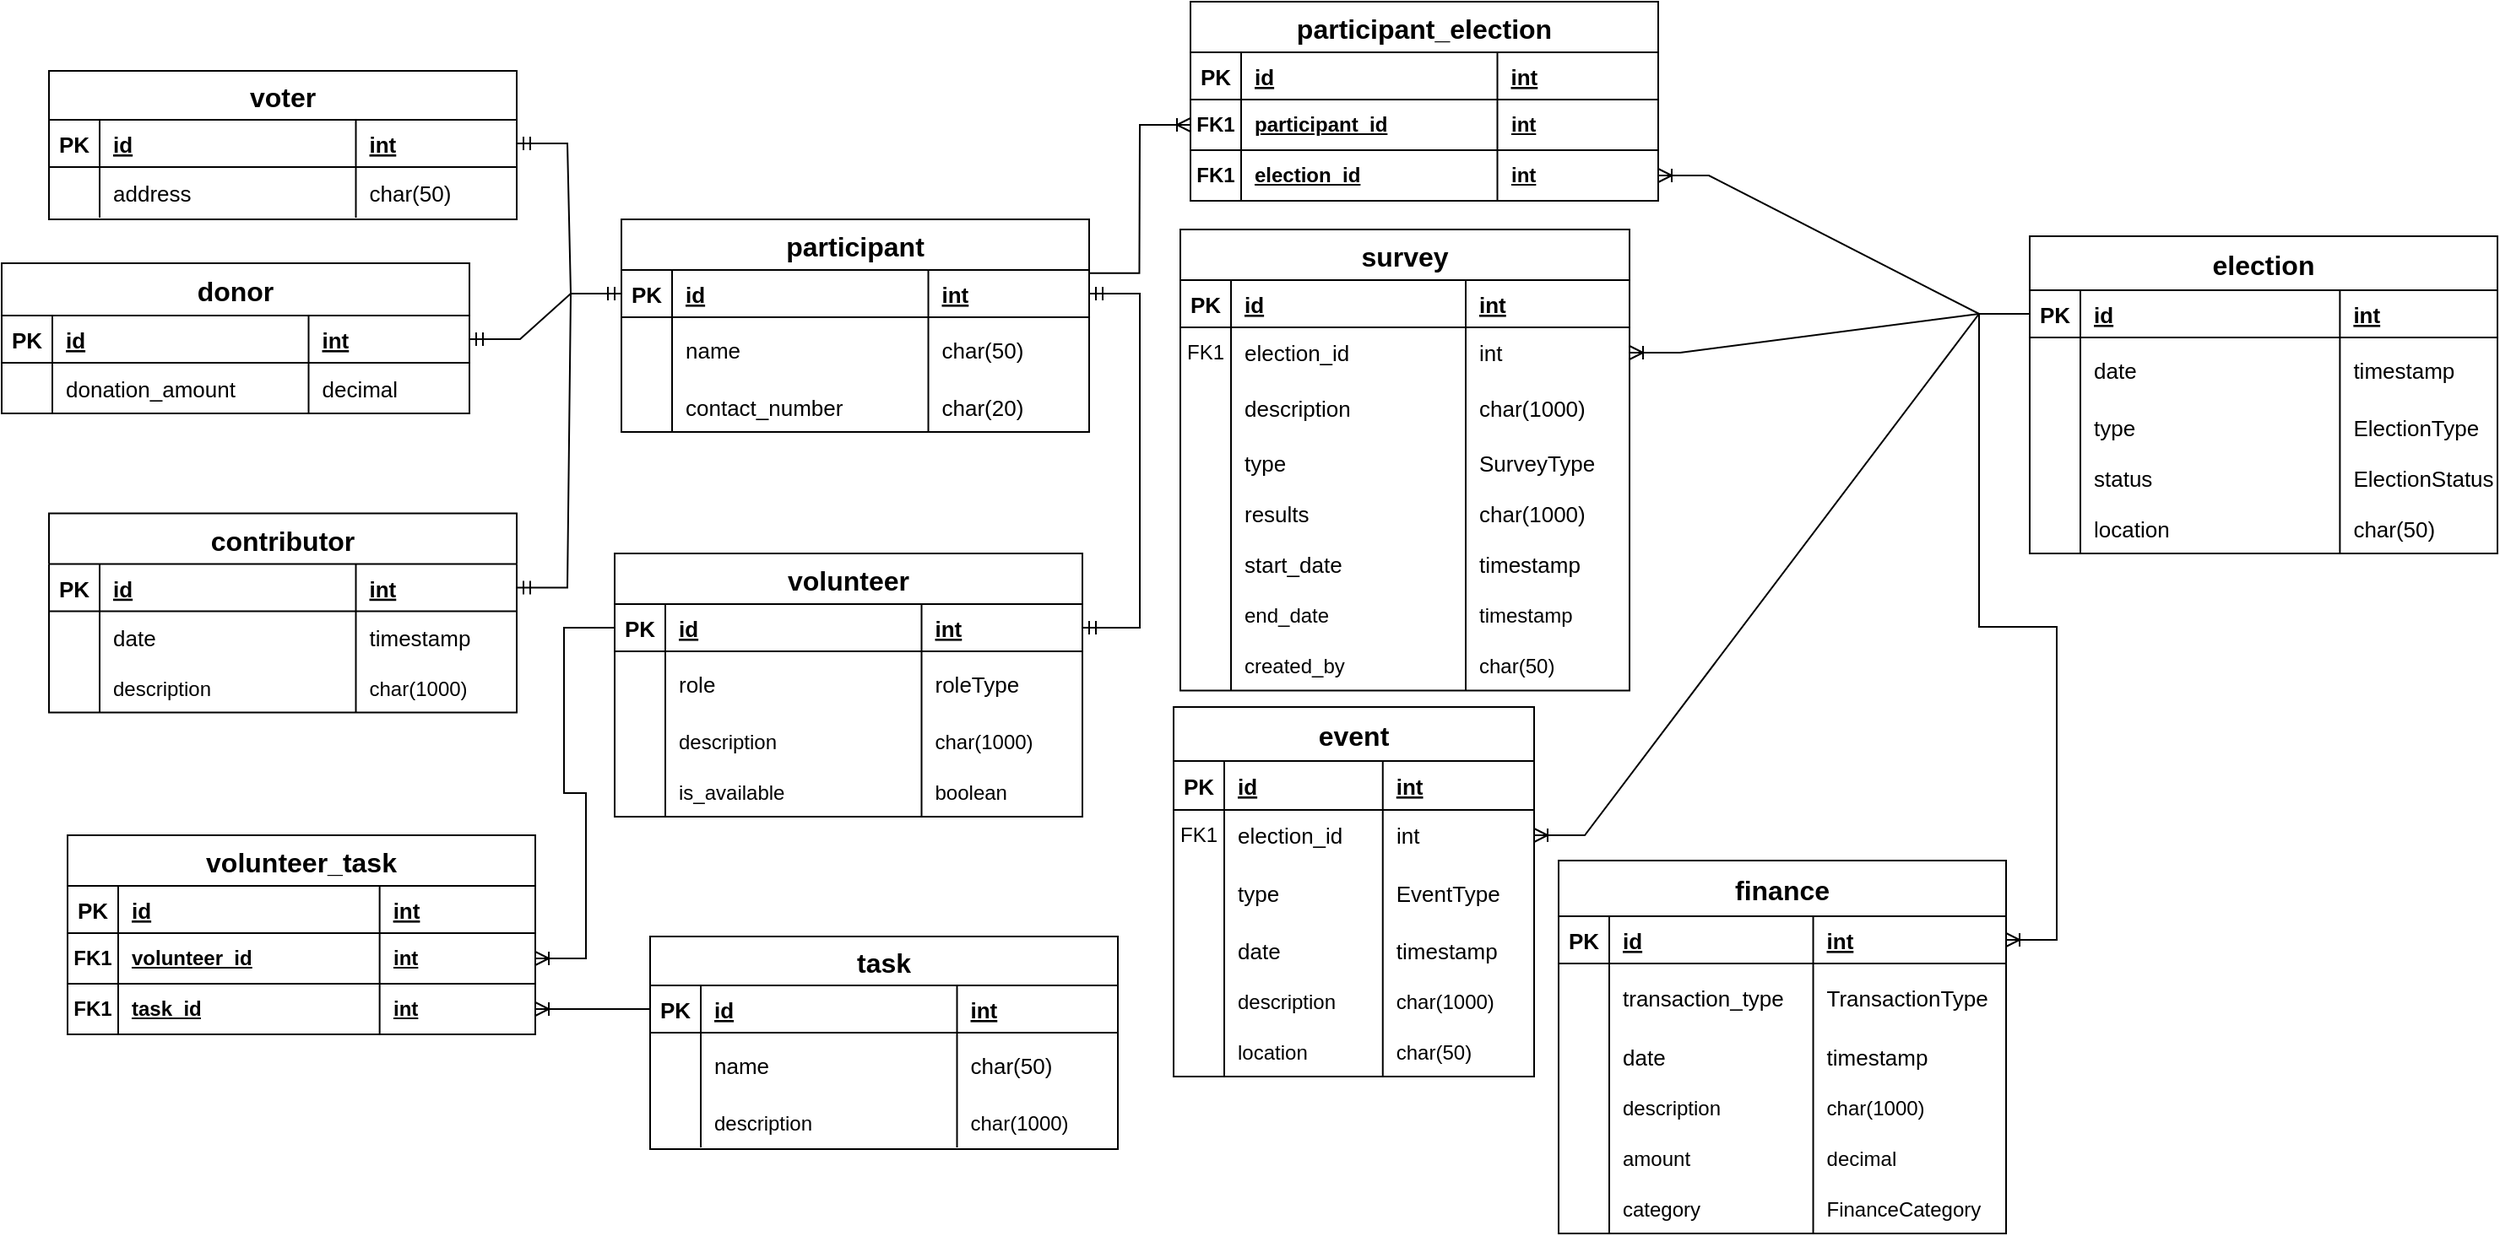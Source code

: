 <mxfile version="24.1.0" type="github">
  <diagram id="R2lEEEUBdFMjLlhIrx00" name="Page-1">
    <mxGraphModel dx="1215" dy="1215" grid="0" gridSize="10" guides="1" tooltips="1" connect="1" arrows="1" fold="1" page="0" pageScale="1" pageWidth="850" pageHeight="1100" math="0" shadow="0" extFonts="Permanent Marker^https://fonts.googleapis.com/css?family=Permanent+Marker">
      <root>
        <mxCell id="0" />
        <mxCell id="1" parent="0" />
        <mxCell id="C-vyLk0tnHw3VtMMgP7b-23" value="election" style="shape=table;startSize=32;container=1;collapsible=1;childLayout=tableLayout;fixedRows=1;rowLines=0;fontStyle=1;align=center;resizeLast=1;fillColor=#FFFFFF;strokeColor=#000000;fontSize=16;direction=east;flipH=0;flipV=0;" parent="1" vertex="1">
          <mxGeometry x="1854" y="-178" width="277" height="188" as="geometry" />
        </mxCell>
        <mxCell id="C-vyLk0tnHw3VtMMgP7b-24" value="" style="shape=partialRectangle;collapsible=0;dropTarget=0;pointerEvents=0;fillColor=none;points=[[0,0.5],[1,0.5]];portConstraint=eastwest;top=0;left=0;right=0;bottom=1;" parent="C-vyLk0tnHw3VtMMgP7b-23" vertex="1">
          <mxGeometry y="32" width="277" height="28" as="geometry" />
        </mxCell>
        <mxCell id="C-vyLk0tnHw3VtMMgP7b-25" value="PK" style="shape=partialRectangle;overflow=hidden;connectable=0;fillColor=none;top=0;left=0;bottom=0;right=0;fontStyle=1;fontSize=13;" parent="C-vyLk0tnHw3VtMMgP7b-24" vertex="1">
          <mxGeometry width="30" height="28" as="geometry">
            <mxRectangle width="30" height="28" as="alternateBounds" />
          </mxGeometry>
        </mxCell>
        <mxCell id="C-vyLk0tnHw3VtMMgP7b-26" value="id" style="shape=partialRectangle;overflow=hidden;connectable=0;fillColor=none;top=0;left=0;bottom=0;right=0;align=left;spacingLeft=6;fontStyle=5;fontSize=13;" parent="C-vyLk0tnHw3VtMMgP7b-24" vertex="1">
          <mxGeometry x="30" width="153.692" height="28" as="geometry">
            <mxRectangle width="153.692" height="28" as="alternateBounds" />
          </mxGeometry>
        </mxCell>
        <mxCell id="NNGJsaR-nnO8Q21NY7YG-1" value="int" style="shape=partialRectangle;overflow=hidden;connectable=0;fillColor=none;top=0;left=0;bottom=0;right=0;align=left;spacingLeft=6;fontStyle=5;fontSize=13;" parent="C-vyLk0tnHw3VtMMgP7b-24" vertex="1">
          <mxGeometry x="183.692" width="93.308" height="28" as="geometry">
            <mxRectangle width="93.308" height="28" as="alternateBounds" />
          </mxGeometry>
        </mxCell>
        <mxCell id="C-vyLk0tnHw3VtMMgP7b-27" value="" style="shape=partialRectangle;collapsible=0;dropTarget=0;pointerEvents=0;fillColor=none;points=[[0,0.5],[1,0.5]];portConstraint=eastwest;top=0;left=0;right=0;bottom=0;" parent="C-vyLk0tnHw3VtMMgP7b-23" vertex="1">
          <mxGeometry y="60" width="277" height="38" as="geometry" />
        </mxCell>
        <mxCell id="C-vyLk0tnHw3VtMMgP7b-28" value="" style="shape=partialRectangle;overflow=hidden;connectable=0;fillColor=none;top=0;left=0;bottom=0;right=0;" parent="C-vyLk0tnHw3VtMMgP7b-27" vertex="1">
          <mxGeometry width="30" height="38" as="geometry">
            <mxRectangle width="30" height="38" as="alternateBounds" />
          </mxGeometry>
        </mxCell>
        <mxCell id="C-vyLk0tnHw3VtMMgP7b-29" value="date" style="shape=partialRectangle;overflow=hidden;connectable=0;fillColor=none;top=0;left=0;bottom=0;right=0;align=left;spacingLeft=6;fontColor=#000000;labelBackgroundColor=none;fontSize=13;" parent="C-vyLk0tnHw3VtMMgP7b-27" vertex="1">
          <mxGeometry x="30" width="153.692" height="38" as="geometry">
            <mxRectangle width="153.692" height="38" as="alternateBounds" />
          </mxGeometry>
        </mxCell>
        <mxCell id="NNGJsaR-nnO8Q21NY7YG-2" value="timestamp" style="shape=partialRectangle;overflow=hidden;connectable=0;fillColor=none;top=0;left=0;bottom=0;right=0;align=left;spacingLeft=6;fontColor=#000000;labelBackgroundColor=none;fontSize=13;" parent="C-vyLk0tnHw3VtMMgP7b-27" vertex="1">
          <mxGeometry x="183.692" width="93.308" height="38" as="geometry">
            <mxRectangle width="93.308" height="38" as="alternateBounds" />
          </mxGeometry>
        </mxCell>
        <mxCell id="NNGJsaR-nnO8Q21NY7YG-11" value="" style="shape=tableRow;horizontal=0;startSize=0;swimlaneHead=0;swimlaneBody=0;fillColor=none;collapsible=0;dropTarget=0;points=[[0,0.5],[1,0.5]];portConstraint=eastwest;top=0;left=0;right=0;bottom=0;" parent="C-vyLk0tnHw3VtMMgP7b-23" vertex="1">
          <mxGeometry y="98" width="277" height="30" as="geometry" />
        </mxCell>
        <mxCell id="NNGJsaR-nnO8Q21NY7YG-12" value="" style="shape=partialRectangle;connectable=0;fillColor=none;top=0;left=0;bottom=0;right=0;editable=1;overflow=hidden;" parent="NNGJsaR-nnO8Q21NY7YG-11" vertex="1">
          <mxGeometry width="30" height="30" as="geometry">
            <mxRectangle width="30" height="30" as="alternateBounds" />
          </mxGeometry>
        </mxCell>
        <mxCell id="NNGJsaR-nnO8Q21NY7YG-13" value="type" style="shape=partialRectangle;connectable=0;fillColor=none;top=0;left=0;bottom=0;right=0;align=left;spacingLeft=6;overflow=hidden;fontSize=13;" parent="NNGJsaR-nnO8Q21NY7YG-11" vertex="1">
          <mxGeometry x="30" width="153.692" height="30" as="geometry">
            <mxRectangle width="153.692" height="30" as="alternateBounds" />
          </mxGeometry>
        </mxCell>
        <mxCell id="NNGJsaR-nnO8Q21NY7YG-14" value="ElectionType" style="shape=partialRectangle;connectable=0;fillColor=none;top=0;left=0;bottom=0;right=0;align=left;spacingLeft=6;overflow=hidden;fontSize=13;" parent="NNGJsaR-nnO8Q21NY7YG-11" vertex="1">
          <mxGeometry x="183.692" width="93.308" height="30" as="geometry">
            <mxRectangle width="93.308" height="30" as="alternateBounds" />
          </mxGeometry>
        </mxCell>
        <mxCell id="NNGJsaR-nnO8Q21NY7YG-15" value="" style="shape=tableRow;horizontal=0;startSize=0;swimlaneHead=0;swimlaneBody=0;fillColor=none;collapsible=0;dropTarget=0;points=[[0,0.5],[1,0.5]];portConstraint=eastwest;top=0;left=0;right=0;bottom=0;" parent="C-vyLk0tnHw3VtMMgP7b-23" vertex="1">
          <mxGeometry y="128" width="277" height="30" as="geometry" />
        </mxCell>
        <mxCell id="NNGJsaR-nnO8Q21NY7YG-16" value="" style="shape=partialRectangle;connectable=0;fillColor=none;top=0;left=0;bottom=0;right=0;editable=1;overflow=hidden;" parent="NNGJsaR-nnO8Q21NY7YG-15" vertex="1">
          <mxGeometry width="30" height="30" as="geometry">
            <mxRectangle width="30" height="30" as="alternateBounds" />
          </mxGeometry>
        </mxCell>
        <mxCell id="NNGJsaR-nnO8Q21NY7YG-17" value="status" style="shape=partialRectangle;connectable=0;fillColor=none;top=0;left=0;bottom=0;right=0;align=left;spacingLeft=6;overflow=hidden;fontSize=13;" parent="NNGJsaR-nnO8Q21NY7YG-15" vertex="1">
          <mxGeometry x="30" width="153.692" height="30" as="geometry">
            <mxRectangle width="153.692" height="30" as="alternateBounds" />
          </mxGeometry>
        </mxCell>
        <mxCell id="NNGJsaR-nnO8Q21NY7YG-18" value="ElectionStatus" style="shape=partialRectangle;connectable=0;fillColor=none;top=0;left=0;bottom=0;right=0;align=left;spacingLeft=6;overflow=hidden;fontSize=13;" parent="NNGJsaR-nnO8Q21NY7YG-15" vertex="1">
          <mxGeometry x="183.692" width="93.308" height="30" as="geometry">
            <mxRectangle width="93.308" height="30" as="alternateBounds" />
          </mxGeometry>
        </mxCell>
        <mxCell id="NNGJsaR-nnO8Q21NY7YG-19" value="" style="shape=tableRow;horizontal=0;startSize=0;swimlaneHead=0;swimlaneBody=0;fillColor=none;collapsible=0;dropTarget=0;points=[[0,0.5],[1,0.5]];portConstraint=eastwest;top=0;left=0;right=0;bottom=0;" parent="C-vyLk0tnHw3VtMMgP7b-23" vertex="1">
          <mxGeometry y="158" width="277" height="30" as="geometry" />
        </mxCell>
        <mxCell id="NNGJsaR-nnO8Q21NY7YG-20" value="" style="shape=partialRectangle;connectable=0;fillColor=none;top=0;left=0;bottom=0;right=0;editable=1;overflow=hidden;" parent="NNGJsaR-nnO8Q21NY7YG-19" vertex="1">
          <mxGeometry width="30" height="30" as="geometry">
            <mxRectangle width="30" height="30" as="alternateBounds" />
          </mxGeometry>
        </mxCell>
        <mxCell id="NNGJsaR-nnO8Q21NY7YG-21" value="location" style="shape=partialRectangle;connectable=0;fillColor=none;top=0;left=0;bottom=0;right=0;align=left;spacingLeft=6;overflow=hidden;fontSize=13;" parent="NNGJsaR-nnO8Q21NY7YG-19" vertex="1">
          <mxGeometry x="30" width="153.692" height="30" as="geometry">
            <mxRectangle width="153.692" height="30" as="alternateBounds" />
          </mxGeometry>
        </mxCell>
        <mxCell id="NNGJsaR-nnO8Q21NY7YG-22" value="char(50)" style="shape=partialRectangle;connectable=0;fillColor=none;top=0;left=0;bottom=0;right=0;align=left;spacingLeft=6;overflow=hidden;fontSize=13;" parent="NNGJsaR-nnO8Q21NY7YG-19" vertex="1">
          <mxGeometry x="183.692" width="93.308" height="30" as="geometry">
            <mxRectangle width="93.308" height="30" as="alternateBounds" />
          </mxGeometry>
        </mxCell>
        <mxCell id="NNGJsaR-nnO8Q21NY7YG-23" value="voter" style="shape=table;startSize=29;container=1;collapsible=1;childLayout=tableLayout;fixedRows=1;rowLines=0;fontStyle=1;align=center;resizeLast=1;fillColor=#FFFFFF;strokeColor=#000000;fontSize=16;direction=east;flipH=0;flipV=0;" parent="1" vertex="1">
          <mxGeometry x="681" y="-276" width="277" height="88" as="geometry" />
        </mxCell>
        <mxCell id="NNGJsaR-nnO8Q21NY7YG-24" value="" style="shape=partialRectangle;collapsible=0;dropTarget=0;pointerEvents=0;fillColor=none;points=[[0,0.5],[1,0.5]];portConstraint=eastwest;top=0;left=0;right=0;bottom=1;" parent="NNGJsaR-nnO8Q21NY7YG-23" vertex="1">
          <mxGeometry y="29" width="277" height="28" as="geometry" />
        </mxCell>
        <mxCell id="NNGJsaR-nnO8Q21NY7YG-25" value="PK" style="shape=partialRectangle;overflow=hidden;connectable=0;fillColor=none;top=0;left=0;bottom=0;right=0;fontStyle=1;fontSize=13;" parent="NNGJsaR-nnO8Q21NY7YG-24" vertex="1">
          <mxGeometry width="30" height="28" as="geometry">
            <mxRectangle width="30" height="28" as="alternateBounds" />
          </mxGeometry>
        </mxCell>
        <mxCell id="NNGJsaR-nnO8Q21NY7YG-26" value="id" style="shape=partialRectangle;overflow=hidden;connectable=0;fillColor=none;top=0;left=0;bottom=0;right=0;align=left;spacingLeft=6;fontStyle=5;fontSize=13;" parent="NNGJsaR-nnO8Q21NY7YG-24" vertex="1">
          <mxGeometry x="30" width="151.75" height="28" as="geometry">
            <mxRectangle width="151.75" height="28" as="alternateBounds" />
          </mxGeometry>
        </mxCell>
        <mxCell id="NNGJsaR-nnO8Q21NY7YG-27" value="int" style="shape=partialRectangle;overflow=hidden;connectable=0;fillColor=none;top=0;left=0;bottom=0;right=0;align=left;spacingLeft=6;fontStyle=5;fontSize=13;" parent="NNGJsaR-nnO8Q21NY7YG-24" vertex="1">
          <mxGeometry x="181.75" width="95.25" height="28" as="geometry">
            <mxRectangle width="95.25" height="28" as="alternateBounds" />
          </mxGeometry>
        </mxCell>
        <mxCell id="NNGJsaR-nnO8Q21NY7YG-32" value="" style="shape=tableRow;horizontal=0;startSize=0;swimlaneHead=0;swimlaneBody=0;fillColor=none;collapsible=0;dropTarget=0;points=[[0,0.5],[1,0.5]];portConstraint=eastwest;top=0;left=0;right=0;bottom=0;" parent="NNGJsaR-nnO8Q21NY7YG-23" vertex="1">
          <mxGeometry y="57" width="277" height="30" as="geometry" />
        </mxCell>
        <mxCell id="NNGJsaR-nnO8Q21NY7YG-33" value="" style="shape=partialRectangle;connectable=0;fillColor=none;top=0;left=0;bottom=0;right=0;editable=1;overflow=hidden;" parent="NNGJsaR-nnO8Q21NY7YG-32" vertex="1">
          <mxGeometry width="30" height="30" as="geometry">
            <mxRectangle width="30" height="30" as="alternateBounds" />
          </mxGeometry>
        </mxCell>
        <mxCell id="NNGJsaR-nnO8Q21NY7YG-34" value="address" style="shape=partialRectangle;connectable=0;fillColor=none;top=0;left=0;bottom=0;right=0;align=left;spacingLeft=6;overflow=hidden;fontSize=13;" parent="NNGJsaR-nnO8Q21NY7YG-32" vertex="1">
          <mxGeometry x="30" width="151.75" height="30" as="geometry">
            <mxRectangle width="151.75" height="30" as="alternateBounds" />
          </mxGeometry>
        </mxCell>
        <mxCell id="NNGJsaR-nnO8Q21NY7YG-35" value="char(50)" style="shape=partialRectangle;connectable=0;fillColor=none;top=0;left=0;bottom=0;right=0;align=left;spacingLeft=6;overflow=hidden;fontSize=13;" parent="NNGJsaR-nnO8Q21NY7YG-32" vertex="1">
          <mxGeometry x="181.75" width="95.25" height="30" as="geometry">
            <mxRectangle width="95.25" height="30" as="alternateBounds" />
          </mxGeometry>
        </mxCell>
        <mxCell id="NNGJsaR-nnO8Q21NY7YG-44" value="donor" style="shape=table;startSize=31;container=1;collapsible=1;childLayout=tableLayout;fixedRows=1;rowLines=0;fontStyle=1;align=center;resizeLast=1;fillColor=#FFFFFF;strokeColor=#000000;fontSize=16;direction=east;flipH=0;flipV=0;" parent="1" vertex="1">
          <mxGeometry x="653" y="-162" width="277" height="89" as="geometry" />
        </mxCell>
        <mxCell id="NNGJsaR-nnO8Q21NY7YG-45" value="" style="shape=partialRectangle;collapsible=0;dropTarget=0;pointerEvents=0;fillColor=none;points=[[0,0.5],[1,0.5]];portConstraint=eastwest;top=0;left=0;right=0;bottom=1;" parent="NNGJsaR-nnO8Q21NY7YG-44" vertex="1">
          <mxGeometry y="31" width="277" height="28" as="geometry" />
        </mxCell>
        <mxCell id="NNGJsaR-nnO8Q21NY7YG-46" value="PK" style="shape=partialRectangle;overflow=hidden;connectable=0;fillColor=none;top=0;left=0;bottom=0;right=0;fontStyle=1;fontSize=13;" parent="NNGJsaR-nnO8Q21NY7YG-45" vertex="1">
          <mxGeometry width="30" height="28" as="geometry">
            <mxRectangle width="30" height="28" as="alternateBounds" />
          </mxGeometry>
        </mxCell>
        <mxCell id="NNGJsaR-nnO8Q21NY7YG-47" value="id" style="shape=partialRectangle;overflow=hidden;connectable=0;fillColor=none;top=0;left=0;bottom=0;right=0;align=left;spacingLeft=6;fontStyle=5;fontSize=13;" parent="NNGJsaR-nnO8Q21NY7YG-45" vertex="1">
          <mxGeometry x="30" width="151.75" height="28" as="geometry">
            <mxRectangle width="151.75" height="28" as="alternateBounds" />
          </mxGeometry>
        </mxCell>
        <mxCell id="NNGJsaR-nnO8Q21NY7YG-48" value="int" style="shape=partialRectangle;overflow=hidden;connectable=0;fillColor=none;top=0;left=0;bottom=0;right=0;align=left;spacingLeft=6;fontStyle=5;fontSize=13;" parent="NNGJsaR-nnO8Q21NY7YG-45" vertex="1">
          <mxGeometry x="181.75" width="95.25" height="28" as="geometry">
            <mxRectangle width="95.25" height="28" as="alternateBounds" />
          </mxGeometry>
        </mxCell>
        <mxCell id="NNGJsaR-nnO8Q21NY7YG-81" value="" style="shape=tableRow;horizontal=0;startSize=0;swimlaneHead=0;swimlaneBody=0;fillColor=none;collapsible=0;dropTarget=0;points=[[0,0.5],[1,0.5]];portConstraint=eastwest;top=0;left=0;right=0;bottom=0;" parent="NNGJsaR-nnO8Q21NY7YG-44" vertex="1">
          <mxGeometry y="59" width="277" height="30" as="geometry" />
        </mxCell>
        <mxCell id="NNGJsaR-nnO8Q21NY7YG-82" value="" style="shape=partialRectangle;connectable=0;fillColor=none;top=0;left=0;bottom=0;right=0;editable=1;overflow=hidden;" parent="NNGJsaR-nnO8Q21NY7YG-81" vertex="1">
          <mxGeometry width="30" height="30" as="geometry">
            <mxRectangle width="30" height="30" as="alternateBounds" />
          </mxGeometry>
        </mxCell>
        <mxCell id="NNGJsaR-nnO8Q21NY7YG-83" value="donation_amount" style="shape=partialRectangle;connectable=0;fillColor=none;top=0;left=0;bottom=0;right=0;align=left;spacingLeft=6;overflow=hidden;fontSize=13;" parent="NNGJsaR-nnO8Q21NY7YG-81" vertex="1">
          <mxGeometry x="30" width="151.75" height="30" as="geometry">
            <mxRectangle width="151.75" height="30" as="alternateBounds" />
          </mxGeometry>
        </mxCell>
        <mxCell id="NNGJsaR-nnO8Q21NY7YG-84" value="decimal" style="shape=partialRectangle;connectable=0;fillColor=none;top=0;left=0;bottom=0;right=0;align=left;spacingLeft=6;overflow=hidden;fontSize=13;" parent="NNGJsaR-nnO8Q21NY7YG-81" vertex="1">
          <mxGeometry x="181.75" width="95.25" height="30" as="geometry">
            <mxRectangle width="95.25" height="30" as="alternateBounds" />
          </mxGeometry>
        </mxCell>
        <mxCell id="NNGJsaR-nnO8Q21NY7YG-60" value="contributor" style="shape=table;startSize=30;container=1;collapsible=1;childLayout=tableLayout;fixedRows=1;rowLines=0;fontStyle=1;align=center;resizeLast=1;fillColor=#FFFFFF;strokeColor=#000000;fontSize=16;direction=east;flipH=0;flipV=0;" parent="1" vertex="1">
          <mxGeometry x="681" y="-13.69" width="277" height="118" as="geometry" />
        </mxCell>
        <mxCell id="NNGJsaR-nnO8Q21NY7YG-61" value="" style="shape=partialRectangle;collapsible=0;dropTarget=0;pointerEvents=0;fillColor=none;points=[[0,0.5],[1,0.5]];portConstraint=eastwest;top=0;left=0;right=0;bottom=1;" parent="NNGJsaR-nnO8Q21NY7YG-60" vertex="1">
          <mxGeometry y="30" width="277" height="28" as="geometry" />
        </mxCell>
        <mxCell id="NNGJsaR-nnO8Q21NY7YG-62" value="PK" style="shape=partialRectangle;overflow=hidden;connectable=0;fillColor=none;top=0;left=0;bottom=0;right=0;fontStyle=1;fontSize=13;" parent="NNGJsaR-nnO8Q21NY7YG-61" vertex="1">
          <mxGeometry width="30" height="28" as="geometry">
            <mxRectangle width="30" height="28" as="alternateBounds" />
          </mxGeometry>
        </mxCell>
        <mxCell id="NNGJsaR-nnO8Q21NY7YG-63" value="id" style="shape=partialRectangle;overflow=hidden;connectable=0;fillColor=none;top=0;left=0;bottom=0;right=0;align=left;spacingLeft=6;fontStyle=5;fontSize=13;" parent="NNGJsaR-nnO8Q21NY7YG-61" vertex="1">
          <mxGeometry x="30" width="151.75" height="28" as="geometry">
            <mxRectangle width="151.75" height="28" as="alternateBounds" />
          </mxGeometry>
        </mxCell>
        <mxCell id="NNGJsaR-nnO8Q21NY7YG-64" value="int" style="shape=partialRectangle;overflow=hidden;connectable=0;fillColor=none;top=0;left=0;bottom=0;right=0;align=left;spacingLeft=6;fontStyle=5;fontSize=13;" parent="NNGJsaR-nnO8Q21NY7YG-61" vertex="1">
          <mxGeometry x="181.75" width="95.25" height="28" as="geometry">
            <mxRectangle width="95.25" height="28" as="alternateBounds" />
          </mxGeometry>
        </mxCell>
        <mxCell id="NNGJsaR-nnO8Q21NY7YG-69" value="" style="shape=tableRow;horizontal=0;startSize=0;swimlaneHead=0;swimlaneBody=0;fillColor=none;collapsible=0;dropTarget=0;points=[[0,0.5],[1,0.5]];portConstraint=eastwest;top=0;left=0;right=0;bottom=0;" parent="NNGJsaR-nnO8Q21NY7YG-60" vertex="1">
          <mxGeometry y="58" width="277" height="30" as="geometry" />
        </mxCell>
        <mxCell id="NNGJsaR-nnO8Q21NY7YG-70" value="" style="shape=partialRectangle;connectable=0;fillColor=none;top=0;left=0;bottom=0;right=0;editable=1;overflow=hidden;" parent="NNGJsaR-nnO8Q21NY7YG-69" vertex="1">
          <mxGeometry width="30" height="30" as="geometry">
            <mxRectangle width="30" height="30" as="alternateBounds" />
          </mxGeometry>
        </mxCell>
        <mxCell id="NNGJsaR-nnO8Q21NY7YG-71" value="date" style="shape=partialRectangle;connectable=0;fillColor=none;top=0;left=0;bottom=0;right=0;align=left;spacingLeft=6;overflow=hidden;fontSize=13;" parent="NNGJsaR-nnO8Q21NY7YG-69" vertex="1">
          <mxGeometry x="30" width="151.75" height="30" as="geometry">
            <mxRectangle width="151.75" height="30" as="alternateBounds" />
          </mxGeometry>
        </mxCell>
        <mxCell id="NNGJsaR-nnO8Q21NY7YG-72" value="timestamp" style="shape=partialRectangle;connectable=0;fillColor=none;top=0;left=0;bottom=0;right=0;align=left;spacingLeft=6;overflow=hidden;fontSize=13;" parent="NNGJsaR-nnO8Q21NY7YG-69" vertex="1">
          <mxGeometry x="181.75" width="95.25" height="30" as="geometry">
            <mxRectangle width="95.25" height="30" as="alternateBounds" />
          </mxGeometry>
        </mxCell>
        <mxCell id="NNGJsaR-nnO8Q21NY7YG-89" value="" style="shape=tableRow;horizontal=0;startSize=0;swimlaneHead=0;swimlaneBody=0;fillColor=none;collapsible=0;dropTarget=0;points=[[0,0.5],[1,0.5]];portConstraint=eastwest;top=0;left=0;right=0;bottom=0;" parent="NNGJsaR-nnO8Q21NY7YG-60" vertex="1">
          <mxGeometry y="88" width="277" height="30" as="geometry" />
        </mxCell>
        <mxCell id="NNGJsaR-nnO8Q21NY7YG-90" value="" style="shape=partialRectangle;connectable=0;fillColor=none;top=0;left=0;bottom=0;right=0;editable=1;overflow=hidden;" parent="NNGJsaR-nnO8Q21NY7YG-89" vertex="1">
          <mxGeometry width="30" height="30" as="geometry">
            <mxRectangle width="30" height="30" as="alternateBounds" />
          </mxGeometry>
        </mxCell>
        <mxCell id="NNGJsaR-nnO8Q21NY7YG-91" value="description" style="shape=partialRectangle;connectable=0;fillColor=none;top=0;left=0;bottom=0;right=0;align=left;spacingLeft=6;overflow=hidden;" parent="NNGJsaR-nnO8Q21NY7YG-89" vertex="1">
          <mxGeometry x="30" width="151.75" height="30" as="geometry">
            <mxRectangle width="151.75" height="30" as="alternateBounds" />
          </mxGeometry>
        </mxCell>
        <mxCell id="NNGJsaR-nnO8Q21NY7YG-92" value="char(1000)" style="shape=partialRectangle;connectable=0;fillColor=none;top=0;left=0;bottom=0;right=0;align=left;spacingLeft=6;overflow=hidden;" parent="NNGJsaR-nnO8Q21NY7YG-89" vertex="1">
          <mxGeometry x="181.75" width="95.25" height="30" as="geometry">
            <mxRectangle width="95.25" height="30" as="alternateBounds" />
          </mxGeometry>
        </mxCell>
        <mxCell id="NNGJsaR-nnO8Q21NY7YG-106" value="volunteer" style="shape=table;startSize=30;container=1;collapsible=1;childLayout=tableLayout;fixedRows=1;rowLines=0;fontStyle=1;align=center;resizeLast=1;fillColor=#FFFFFF;strokeColor=#000000;fontSize=16;direction=east;flipH=0;flipV=0;" parent="1" vertex="1">
          <mxGeometry x="1016" y="10" width="277" height="156" as="geometry" />
        </mxCell>
        <mxCell id="NNGJsaR-nnO8Q21NY7YG-107" value="" style="shape=partialRectangle;collapsible=0;dropTarget=0;pointerEvents=0;fillColor=none;points=[[0,0.5],[1,0.5]];portConstraint=eastwest;top=0;left=0;right=0;bottom=1;" parent="NNGJsaR-nnO8Q21NY7YG-106" vertex="1">
          <mxGeometry y="30" width="277" height="28" as="geometry" />
        </mxCell>
        <mxCell id="NNGJsaR-nnO8Q21NY7YG-108" value="PK" style="shape=partialRectangle;overflow=hidden;connectable=0;fillColor=none;top=0;left=0;bottom=0;right=0;fontStyle=1;fontSize=13;" parent="NNGJsaR-nnO8Q21NY7YG-107" vertex="1">
          <mxGeometry width="30" height="28" as="geometry">
            <mxRectangle width="30" height="28" as="alternateBounds" />
          </mxGeometry>
        </mxCell>
        <mxCell id="NNGJsaR-nnO8Q21NY7YG-109" value="id" style="shape=partialRectangle;overflow=hidden;connectable=0;fillColor=none;top=0;left=0;bottom=0;right=0;align=left;spacingLeft=6;fontStyle=5;fontSize=13;" parent="NNGJsaR-nnO8Q21NY7YG-107" vertex="1">
          <mxGeometry x="30" width="151.75" height="28" as="geometry">
            <mxRectangle width="151.75" height="28" as="alternateBounds" />
          </mxGeometry>
        </mxCell>
        <mxCell id="NNGJsaR-nnO8Q21NY7YG-110" value="int" style="shape=partialRectangle;overflow=hidden;connectable=0;fillColor=none;top=0;left=0;bottom=0;right=0;align=left;spacingLeft=6;fontStyle=5;fontSize=13;" parent="NNGJsaR-nnO8Q21NY7YG-107" vertex="1">
          <mxGeometry x="181.75" width="95.25" height="28" as="geometry">
            <mxRectangle width="95.25" height="28" as="alternateBounds" />
          </mxGeometry>
        </mxCell>
        <mxCell id="NNGJsaR-nnO8Q21NY7YG-111" value="" style="shape=partialRectangle;collapsible=0;dropTarget=0;pointerEvents=0;fillColor=none;points=[[0,0.5],[1,0.5]];portConstraint=eastwest;top=0;left=0;right=0;bottom=0;" parent="NNGJsaR-nnO8Q21NY7YG-106" vertex="1">
          <mxGeometry y="58" width="277" height="38" as="geometry" />
        </mxCell>
        <mxCell id="NNGJsaR-nnO8Q21NY7YG-112" value="" style="shape=partialRectangle;overflow=hidden;connectable=0;fillColor=none;top=0;left=0;bottom=0;right=0;" parent="NNGJsaR-nnO8Q21NY7YG-111" vertex="1">
          <mxGeometry width="30" height="38" as="geometry">
            <mxRectangle width="30" height="38" as="alternateBounds" />
          </mxGeometry>
        </mxCell>
        <mxCell id="NNGJsaR-nnO8Q21NY7YG-113" value="role" style="shape=partialRectangle;overflow=hidden;connectable=0;fillColor=none;top=0;left=0;bottom=0;right=0;align=left;spacingLeft=6;fontColor=#000000;labelBackgroundColor=none;fontSize=13;" parent="NNGJsaR-nnO8Q21NY7YG-111" vertex="1">
          <mxGeometry x="30" width="151.75" height="38" as="geometry">
            <mxRectangle width="151.75" height="38" as="alternateBounds" />
          </mxGeometry>
        </mxCell>
        <mxCell id="NNGJsaR-nnO8Q21NY7YG-114" value="roleType" style="shape=partialRectangle;overflow=hidden;connectable=0;fillColor=none;top=0;left=0;bottom=0;right=0;align=left;spacingLeft=6;fontColor=#000000;labelBackgroundColor=none;fontSize=13;" parent="NNGJsaR-nnO8Q21NY7YG-111" vertex="1">
          <mxGeometry x="181.75" width="95.25" height="38" as="geometry">
            <mxRectangle width="95.25" height="38" as="alternateBounds" />
          </mxGeometry>
        </mxCell>
        <mxCell id="NNGJsaR-nnO8Q21NY7YG-119" value="" style="shape=tableRow;horizontal=0;startSize=0;swimlaneHead=0;swimlaneBody=0;fillColor=none;collapsible=0;dropTarget=0;points=[[0,0.5],[1,0.5]];portConstraint=eastwest;top=0;left=0;right=0;bottom=0;" parent="NNGJsaR-nnO8Q21NY7YG-106" vertex="1">
          <mxGeometry y="96" width="277" height="30" as="geometry" />
        </mxCell>
        <mxCell id="NNGJsaR-nnO8Q21NY7YG-120" value="" style="shape=partialRectangle;connectable=0;fillColor=none;top=0;left=0;bottom=0;right=0;editable=1;overflow=hidden;" parent="NNGJsaR-nnO8Q21NY7YG-119" vertex="1">
          <mxGeometry width="30" height="30" as="geometry">
            <mxRectangle width="30" height="30" as="alternateBounds" />
          </mxGeometry>
        </mxCell>
        <mxCell id="NNGJsaR-nnO8Q21NY7YG-121" value="description" style="shape=partialRectangle;connectable=0;fillColor=none;top=0;left=0;bottom=0;right=0;align=left;spacingLeft=6;overflow=hidden;" parent="NNGJsaR-nnO8Q21NY7YG-119" vertex="1">
          <mxGeometry x="30" width="151.75" height="30" as="geometry">
            <mxRectangle width="151.75" height="30" as="alternateBounds" />
          </mxGeometry>
        </mxCell>
        <mxCell id="NNGJsaR-nnO8Q21NY7YG-122" value="char(1000)" style="shape=partialRectangle;connectable=0;fillColor=none;top=0;left=0;bottom=0;right=0;align=left;spacingLeft=6;overflow=hidden;" parent="NNGJsaR-nnO8Q21NY7YG-119" vertex="1">
          <mxGeometry x="181.75" width="95.25" height="30" as="geometry">
            <mxRectangle width="95.25" height="30" as="alternateBounds" />
          </mxGeometry>
        </mxCell>
        <mxCell id="NNGJsaR-nnO8Q21NY7YG-180" value="" style="shape=tableRow;horizontal=0;startSize=0;swimlaneHead=0;swimlaneBody=0;fillColor=none;collapsible=0;dropTarget=0;points=[[0,0.5],[1,0.5]];portConstraint=eastwest;top=0;left=0;right=0;bottom=0;" parent="NNGJsaR-nnO8Q21NY7YG-106" vertex="1">
          <mxGeometry y="126" width="277" height="30" as="geometry" />
        </mxCell>
        <mxCell id="NNGJsaR-nnO8Q21NY7YG-181" value="" style="shape=partialRectangle;connectable=0;fillColor=none;top=0;left=0;bottom=0;right=0;editable=1;overflow=hidden;" parent="NNGJsaR-nnO8Q21NY7YG-180" vertex="1">
          <mxGeometry width="30" height="30" as="geometry">
            <mxRectangle width="30" height="30" as="alternateBounds" />
          </mxGeometry>
        </mxCell>
        <mxCell id="NNGJsaR-nnO8Q21NY7YG-182" value="is_available" style="shape=partialRectangle;connectable=0;fillColor=none;top=0;left=0;bottom=0;right=0;align=left;spacingLeft=6;overflow=hidden;" parent="NNGJsaR-nnO8Q21NY7YG-180" vertex="1">
          <mxGeometry x="30" width="151.75" height="30" as="geometry">
            <mxRectangle width="151.75" height="30" as="alternateBounds" />
          </mxGeometry>
        </mxCell>
        <mxCell id="NNGJsaR-nnO8Q21NY7YG-183" value="boolean" style="shape=partialRectangle;connectable=0;fillColor=none;top=0;left=0;bottom=0;right=0;align=left;spacingLeft=6;overflow=hidden;" parent="NNGJsaR-nnO8Q21NY7YG-180" vertex="1">
          <mxGeometry x="181.75" width="95.25" height="30" as="geometry">
            <mxRectangle width="95.25" height="30" as="alternateBounds" />
          </mxGeometry>
        </mxCell>
        <mxCell id="NNGJsaR-nnO8Q21NY7YG-127" value="task" style="shape=table;startSize=29;container=1;collapsible=1;childLayout=tableLayout;fixedRows=1;rowLines=0;fontStyle=1;align=center;resizeLast=1;fillColor=#FFFFFF;strokeColor=#000000;fontSize=16;direction=east;flipH=0;flipV=0;" parent="1" vertex="1">
          <mxGeometry x="1037" y="237" width="277" height="126" as="geometry" />
        </mxCell>
        <mxCell id="NNGJsaR-nnO8Q21NY7YG-128" value="" style="shape=partialRectangle;collapsible=0;dropTarget=0;pointerEvents=0;fillColor=none;points=[[0,0.5],[1,0.5]];portConstraint=eastwest;top=0;left=0;right=0;bottom=1;" parent="NNGJsaR-nnO8Q21NY7YG-127" vertex="1">
          <mxGeometry y="29" width="277" height="28" as="geometry" />
        </mxCell>
        <mxCell id="NNGJsaR-nnO8Q21NY7YG-129" value="PK" style="shape=partialRectangle;overflow=hidden;connectable=0;fillColor=none;top=0;left=0;bottom=0;right=0;fontStyle=1;fontSize=13;" parent="NNGJsaR-nnO8Q21NY7YG-128" vertex="1">
          <mxGeometry width="30" height="28" as="geometry">
            <mxRectangle width="30" height="28" as="alternateBounds" />
          </mxGeometry>
        </mxCell>
        <mxCell id="NNGJsaR-nnO8Q21NY7YG-130" value="id" style="shape=partialRectangle;overflow=hidden;connectable=0;fillColor=none;top=0;left=0;bottom=0;right=0;align=left;spacingLeft=6;fontStyle=5;fontSize=13;" parent="NNGJsaR-nnO8Q21NY7YG-128" vertex="1">
          <mxGeometry x="30" width="151.75" height="28" as="geometry">
            <mxRectangle width="151.75" height="28" as="alternateBounds" />
          </mxGeometry>
        </mxCell>
        <mxCell id="NNGJsaR-nnO8Q21NY7YG-131" value="int" style="shape=partialRectangle;overflow=hidden;connectable=0;fillColor=none;top=0;left=0;bottom=0;right=0;align=left;spacingLeft=6;fontStyle=5;fontSize=13;" parent="NNGJsaR-nnO8Q21NY7YG-128" vertex="1">
          <mxGeometry x="181.75" width="95.25" height="28" as="geometry">
            <mxRectangle width="95.25" height="28" as="alternateBounds" />
          </mxGeometry>
        </mxCell>
        <mxCell id="NNGJsaR-nnO8Q21NY7YG-132" value="" style="shape=partialRectangle;collapsible=0;dropTarget=0;pointerEvents=0;fillColor=none;points=[[0,0.5],[1,0.5]];portConstraint=eastwest;top=0;left=0;right=0;bottom=0;" parent="NNGJsaR-nnO8Q21NY7YG-127" vertex="1">
          <mxGeometry y="57" width="277" height="38" as="geometry" />
        </mxCell>
        <mxCell id="NNGJsaR-nnO8Q21NY7YG-133" value="" style="shape=partialRectangle;overflow=hidden;connectable=0;fillColor=none;top=0;left=0;bottom=0;right=0;" parent="NNGJsaR-nnO8Q21NY7YG-132" vertex="1">
          <mxGeometry width="30" height="38" as="geometry">
            <mxRectangle width="30" height="38" as="alternateBounds" />
          </mxGeometry>
        </mxCell>
        <mxCell id="NNGJsaR-nnO8Q21NY7YG-134" value="name" style="shape=partialRectangle;overflow=hidden;connectable=0;fillColor=none;top=0;left=0;bottom=0;right=0;align=left;spacingLeft=6;fontColor=#000000;labelBackgroundColor=none;fontSize=13;" parent="NNGJsaR-nnO8Q21NY7YG-132" vertex="1">
          <mxGeometry x="30" width="151.75" height="38" as="geometry">
            <mxRectangle width="151.75" height="38" as="alternateBounds" />
          </mxGeometry>
        </mxCell>
        <mxCell id="NNGJsaR-nnO8Q21NY7YG-135" value="char(50)" style="shape=partialRectangle;overflow=hidden;connectable=0;fillColor=none;top=0;left=0;bottom=0;right=0;align=left;spacingLeft=6;fontColor=#000000;labelBackgroundColor=none;fontSize=13;" parent="NNGJsaR-nnO8Q21NY7YG-132" vertex="1">
          <mxGeometry x="181.75" width="95.25" height="38" as="geometry">
            <mxRectangle width="95.25" height="38" as="alternateBounds" />
          </mxGeometry>
        </mxCell>
        <mxCell id="NNGJsaR-nnO8Q21NY7YG-140" value="" style="shape=tableRow;horizontal=0;startSize=0;swimlaneHead=0;swimlaneBody=0;fillColor=none;collapsible=0;dropTarget=0;points=[[0,0.5],[1,0.5]];portConstraint=eastwest;top=0;left=0;right=0;bottom=0;" parent="NNGJsaR-nnO8Q21NY7YG-127" vertex="1">
          <mxGeometry y="95" width="277" height="30" as="geometry" />
        </mxCell>
        <mxCell id="NNGJsaR-nnO8Q21NY7YG-141" value="" style="shape=partialRectangle;connectable=0;fillColor=none;top=0;left=0;bottom=0;right=0;editable=1;overflow=hidden;" parent="NNGJsaR-nnO8Q21NY7YG-140" vertex="1">
          <mxGeometry width="30" height="30" as="geometry">
            <mxRectangle width="30" height="30" as="alternateBounds" />
          </mxGeometry>
        </mxCell>
        <mxCell id="NNGJsaR-nnO8Q21NY7YG-142" value="description" style="shape=partialRectangle;connectable=0;fillColor=none;top=0;left=0;bottom=0;right=0;align=left;spacingLeft=6;overflow=hidden;" parent="NNGJsaR-nnO8Q21NY7YG-140" vertex="1">
          <mxGeometry x="30" width="151.75" height="30" as="geometry">
            <mxRectangle width="151.75" height="30" as="alternateBounds" />
          </mxGeometry>
        </mxCell>
        <mxCell id="NNGJsaR-nnO8Q21NY7YG-143" value="char(1000)" style="shape=partialRectangle;connectable=0;fillColor=none;top=0;left=0;bottom=0;right=0;align=left;spacingLeft=6;overflow=hidden;" parent="NNGJsaR-nnO8Q21NY7YG-140" vertex="1">
          <mxGeometry x="181.75" width="95.25" height="30" as="geometry">
            <mxRectangle width="95.25" height="30" as="alternateBounds" />
          </mxGeometry>
        </mxCell>
        <mxCell id="NNGJsaR-nnO8Q21NY7YG-148" value="volunteer_task" style="shape=table;startSize=30;container=1;collapsible=1;childLayout=tableLayout;fixedRows=1;rowLines=0;fontStyle=1;align=center;resizeLast=1;fillColor=#FFFFFF;strokeColor=#000000;fontSize=16;direction=east;flipH=0;flipV=0;" parent="1" vertex="1">
          <mxGeometry x="692" y="177" width="277" height="118" as="geometry" />
        </mxCell>
        <mxCell id="NNGJsaR-nnO8Q21NY7YG-149" value="" style="shape=partialRectangle;collapsible=0;dropTarget=0;pointerEvents=0;fillColor=none;points=[[0,0.5],[1,0.5]];portConstraint=eastwest;top=0;left=0;right=0;bottom=1;" parent="NNGJsaR-nnO8Q21NY7YG-148" vertex="1">
          <mxGeometry y="30" width="277" height="28" as="geometry" />
        </mxCell>
        <mxCell id="NNGJsaR-nnO8Q21NY7YG-150" value="PK" style="shape=partialRectangle;overflow=hidden;connectable=0;fillColor=none;top=0;left=0;bottom=0;right=0;fontStyle=1;fontSize=13;" parent="NNGJsaR-nnO8Q21NY7YG-149" vertex="1">
          <mxGeometry width="30" height="28" as="geometry">
            <mxRectangle width="30" height="28" as="alternateBounds" />
          </mxGeometry>
        </mxCell>
        <mxCell id="NNGJsaR-nnO8Q21NY7YG-151" value="id" style="shape=partialRectangle;overflow=hidden;connectable=0;fillColor=none;top=0;left=0;bottom=0;right=0;align=left;spacingLeft=6;fontStyle=5;fontSize=13;" parent="NNGJsaR-nnO8Q21NY7YG-149" vertex="1">
          <mxGeometry x="30" width="154.818" height="28" as="geometry">
            <mxRectangle width="154.818" height="28" as="alternateBounds" />
          </mxGeometry>
        </mxCell>
        <mxCell id="NNGJsaR-nnO8Q21NY7YG-152" value="int" style="shape=partialRectangle;overflow=hidden;connectable=0;fillColor=none;top=0;left=0;bottom=0;right=0;align=left;spacingLeft=6;fontStyle=5;fontSize=13;" parent="NNGJsaR-nnO8Q21NY7YG-149" vertex="1">
          <mxGeometry x="184.818" width="92.182" height="28" as="geometry">
            <mxRectangle width="92.182" height="28" as="alternateBounds" />
          </mxGeometry>
        </mxCell>
        <mxCell id="NNGJsaR-nnO8Q21NY7YG-169" value="" style="shape=tableRow;horizontal=0;startSize=0;swimlaneHead=0;swimlaneBody=0;fillColor=none;collapsible=0;dropTarget=0;points=[[0,0.5],[1,0.5]];portConstraint=eastwest;top=0;left=0;right=0;bottom=1;" parent="NNGJsaR-nnO8Q21NY7YG-148" vertex="1">
          <mxGeometry y="58" width="277" height="30" as="geometry" />
        </mxCell>
        <mxCell id="NNGJsaR-nnO8Q21NY7YG-170" value="FK1" style="shape=partialRectangle;connectable=0;fillColor=none;top=0;left=0;bottom=0;right=0;fontStyle=1;overflow=hidden;whiteSpace=wrap;html=1;" parent="NNGJsaR-nnO8Q21NY7YG-169" vertex="1">
          <mxGeometry width="30" height="30" as="geometry">
            <mxRectangle width="30" height="30" as="alternateBounds" />
          </mxGeometry>
        </mxCell>
        <mxCell id="NNGJsaR-nnO8Q21NY7YG-171" value="volunteer_id&lt;span style=&quot;white-space: pre;&quot;&gt;&#x9;&lt;/span&gt;" style="shape=partialRectangle;connectable=0;fillColor=none;top=0;left=0;bottom=0;right=0;align=left;spacingLeft=6;fontStyle=5;overflow=hidden;whiteSpace=wrap;html=1;" parent="NNGJsaR-nnO8Q21NY7YG-169" vertex="1">
          <mxGeometry x="30" width="154.818" height="30" as="geometry">
            <mxRectangle width="154.818" height="30" as="alternateBounds" />
          </mxGeometry>
        </mxCell>
        <mxCell id="NNGJsaR-nnO8Q21NY7YG-172" value="int" style="shape=partialRectangle;connectable=0;fillColor=none;top=0;left=0;bottom=0;right=0;align=left;spacingLeft=6;fontStyle=5;overflow=hidden;whiteSpace=wrap;html=1;" parent="NNGJsaR-nnO8Q21NY7YG-169" vertex="1">
          <mxGeometry x="184.818" width="92.182" height="30" as="geometry">
            <mxRectangle width="92.182" height="30" as="alternateBounds" />
          </mxGeometry>
        </mxCell>
        <mxCell id="NNGJsaR-nnO8Q21NY7YG-173" value="" style="shape=tableRow;horizontal=0;startSize=0;swimlaneHead=0;swimlaneBody=0;fillColor=none;collapsible=0;dropTarget=0;points=[[0,0.5],[1,0.5]];portConstraint=eastwest;top=0;left=0;right=0;bottom=1;" parent="NNGJsaR-nnO8Q21NY7YG-148" vertex="1">
          <mxGeometry y="88" width="277" height="30" as="geometry" />
        </mxCell>
        <mxCell id="NNGJsaR-nnO8Q21NY7YG-174" value="FK1" style="shape=partialRectangle;connectable=0;fillColor=none;top=0;left=0;bottom=0;right=0;fontStyle=1;overflow=hidden;whiteSpace=wrap;html=1;" parent="NNGJsaR-nnO8Q21NY7YG-173" vertex="1">
          <mxGeometry width="30" height="30" as="geometry">
            <mxRectangle width="30" height="30" as="alternateBounds" />
          </mxGeometry>
        </mxCell>
        <mxCell id="NNGJsaR-nnO8Q21NY7YG-175" value="task_id" style="shape=partialRectangle;connectable=0;fillColor=none;top=0;left=0;bottom=0;right=0;align=left;spacingLeft=6;fontStyle=5;overflow=hidden;whiteSpace=wrap;html=1;" parent="NNGJsaR-nnO8Q21NY7YG-173" vertex="1">
          <mxGeometry x="30" width="154.818" height="30" as="geometry">
            <mxRectangle width="154.818" height="30" as="alternateBounds" />
          </mxGeometry>
        </mxCell>
        <mxCell id="NNGJsaR-nnO8Q21NY7YG-176" value="int" style="shape=partialRectangle;connectable=0;fillColor=none;top=0;left=0;bottom=0;right=0;align=left;spacingLeft=6;fontStyle=5;overflow=hidden;whiteSpace=wrap;html=1;" parent="NNGJsaR-nnO8Q21NY7YG-173" vertex="1">
          <mxGeometry x="184.818" width="92.182" height="30" as="geometry">
            <mxRectangle width="92.182" height="30" as="alternateBounds" />
          </mxGeometry>
        </mxCell>
        <mxCell id="NNGJsaR-nnO8Q21NY7YG-178" value="" style="edgeStyle=entityRelationEdgeStyle;fontSize=12;html=1;endArrow=ERoneToMany;rounded=0;entryX=1;entryY=0.5;entryDx=0;entryDy=0;exitX=0;exitY=0.5;exitDx=0;exitDy=0;align=center;" parent="1" source="NNGJsaR-nnO8Q21NY7YG-107" target="NNGJsaR-nnO8Q21NY7YG-169" edge="1">
          <mxGeometry width="100" height="100" relative="1" as="geometry">
            <mxPoint x="1077" y="231" as="sourcePoint" />
            <mxPoint x="1125" y="3" as="targetPoint" />
            <Array as="points">
              <mxPoint x="919" y="170" />
              <mxPoint x="853" y="85" />
            </Array>
          </mxGeometry>
        </mxCell>
        <mxCell id="NNGJsaR-nnO8Q21NY7YG-177" value="" style="edgeStyle=entityRelationEdgeStyle;fontSize=12;html=1;endArrow=ERoneToMany;rounded=0;exitX=0;exitY=0.5;exitDx=0;exitDy=0;entryX=1;entryY=0.5;entryDx=0;entryDy=0;" parent="1" source="NNGJsaR-nnO8Q21NY7YG-128" target="NNGJsaR-nnO8Q21NY7YG-173" edge="1">
          <mxGeometry width="100" height="100" relative="1" as="geometry">
            <mxPoint x="1020" y="287" as="sourcePoint" />
            <mxPoint x="1120" y="187" as="targetPoint" />
          </mxGeometry>
        </mxCell>
        <mxCell id="NNGJsaR-nnO8Q21NY7YG-184" value="event" style="shape=table;startSize=32;container=1;collapsible=1;childLayout=tableLayout;fixedRows=1;rowLines=0;fontStyle=1;align=center;resizeLast=1;fillColor=#FFFFFF;strokeColor=#000000;fontSize=16;direction=east;flipH=0;flipV=0;" parent="1" vertex="1">
          <mxGeometry x="1347" y="101" width="213.5" height="219" as="geometry" />
        </mxCell>
        <mxCell id="NNGJsaR-nnO8Q21NY7YG-185" value="" style="shape=partialRectangle;collapsible=0;dropTarget=0;pointerEvents=0;fillColor=none;points=[[0,0.5],[1,0.5]];portConstraint=eastwest;top=0;left=0;right=0;bottom=1;" parent="NNGJsaR-nnO8Q21NY7YG-184" vertex="1">
          <mxGeometry y="32" width="213.5" height="29" as="geometry" />
        </mxCell>
        <mxCell id="NNGJsaR-nnO8Q21NY7YG-186" value="PK" style="shape=partialRectangle;overflow=hidden;connectable=0;fillColor=none;top=0;left=0;bottom=0;right=0;fontStyle=1;fontSize=13;" parent="NNGJsaR-nnO8Q21NY7YG-185" vertex="1">
          <mxGeometry width="30" height="29" as="geometry">
            <mxRectangle width="30" height="29" as="alternateBounds" />
          </mxGeometry>
        </mxCell>
        <mxCell id="NNGJsaR-nnO8Q21NY7YG-187" value="id" style="shape=partialRectangle;overflow=hidden;connectable=0;fillColor=none;top=0;left=0;bottom=0;right=0;align=left;spacingLeft=6;fontStyle=5;fontSize=13;" parent="NNGJsaR-nnO8Q21NY7YG-185" vertex="1">
          <mxGeometry x="30" width="93.885" height="29" as="geometry">
            <mxRectangle width="93.885" height="29" as="alternateBounds" />
          </mxGeometry>
        </mxCell>
        <mxCell id="NNGJsaR-nnO8Q21NY7YG-188" value="int" style="shape=partialRectangle;overflow=hidden;connectable=0;fillColor=none;top=0;left=0;bottom=0;right=0;align=left;spacingLeft=6;fontStyle=5;fontSize=13;" parent="NNGJsaR-nnO8Q21NY7YG-185" vertex="1">
          <mxGeometry x="123.885" width="89.615" height="29" as="geometry">
            <mxRectangle width="89.615" height="29" as="alternateBounds" />
          </mxGeometry>
        </mxCell>
        <mxCell id="BlludW0cRrzdyfCXKx2Y-84" value="" style="shape=tableRow;horizontal=0;startSize=0;swimlaneHead=0;swimlaneBody=0;fillColor=none;collapsible=0;dropTarget=0;points=[[0,0.5],[1,0.5]];portConstraint=eastwest;top=0;left=0;right=0;bottom=0;" vertex="1" parent="NNGJsaR-nnO8Q21NY7YG-184">
          <mxGeometry y="61" width="213.5" height="30" as="geometry" />
        </mxCell>
        <mxCell id="BlludW0cRrzdyfCXKx2Y-85" value="FK1" style="shape=partialRectangle;connectable=0;fillColor=none;top=0;left=0;bottom=0;right=0;fontStyle=0;overflow=hidden;whiteSpace=wrap;html=1;" vertex="1" parent="BlludW0cRrzdyfCXKx2Y-84">
          <mxGeometry width="30" height="30" as="geometry">
            <mxRectangle width="30" height="30" as="alternateBounds" />
          </mxGeometry>
        </mxCell>
        <mxCell id="BlludW0cRrzdyfCXKx2Y-86" value="election_id" style="shape=partialRectangle;connectable=0;fillColor=none;top=0;left=0;bottom=0;right=0;align=left;spacingLeft=6;fontStyle=0;overflow=hidden;whiteSpace=wrap;html=1;fontSize=13;" vertex="1" parent="BlludW0cRrzdyfCXKx2Y-84">
          <mxGeometry x="30" width="93.885" height="30" as="geometry">
            <mxRectangle width="93.885" height="30" as="alternateBounds" />
          </mxGeometry>
        </mxCell>
        <mxCell id="BlludW0cRrzdyfCXKx2Y-87" value="int" style="shape=partialRectangle;connectable=0;fillColor=none;top=0;left=0;bottom=0;right=0;align=left;spacingLeft=6;fontStyle=0;overflow=hidden;whiteSpace=wrap;html=1;fontSize=13;" vertex="1" parent="BlludW0cRrzdyfCXKx2Y-84">
          <mxGeometry x="123.885" width="89.615" height="30" as="geometry">
            <mxRectangle width="89.615" height="30" as="alternateBounds" />
          </mxGeometry>
        </mxCell>
        <mxCell id="NNGJsaR-nnO8Q21NY7YG-189" value="" style="shape=partialRectangle;collapsible=0;dropTarget=0;pointerEvents=0;fillColor=none;points=[[0,0.5],[1,0.5]];portConstraint=eastwest;top=0;left=0;right=0;bottom=0;" parent="NNGJsaR-nnO8Q21NY7YG-184" vertex="1">
          <mxGeometry y="91" width="213.5" height="38" as="geometry" />
        </mxCell>
        <mxCell id="NNGJsaR-nnO8Q21NY7YG-190" value="" style="shape=partialRectangle;overflow=hidden;connectable=0;fillColor=none;top=0;left=0;bottom=0;right=0;" parent="NNGJsaR-nnO8Q21NY7YG-189" vertex="1">
          <mxGeometry width="30" height="38" as="geometry">
            <mxRectangle width="30" height="38" as="alternateBounds" />
          </mxGeometry>
        </mxCell>
        <mxCell id="NNGJsaR-nnO8Q21NY7YG-191" value="type" style="shape=partialRectangle;overflow=hidden;connectable=0;fillColor=none;top=0;left=0;bottom=0;right=0;align=left;spacingLeft=6;fontColor=#000000;labelBackgroundColor=none;fontSize=13;" parent="NNGJsaR-nnO8Q21NY7YG-189" vertex="1">
          <mxGeometry x="30" width="93.885" height="38" as="geometry">
            <mxRectangle width="93.885" height="38" as="alternateBounds" />
          </mxGeometry>
        </mxCell>
        <mxCell id="NNGJsaR-nnO8Q21NY7YG-192" value="EventType" style="shape=partialRectangle;overflow=hidden;connectable=0;fillColor=none;top=0;left=0;bottom=0;right=0;align=left;spacingLeft=6;fontColor=#000000;labelBackgroundColor=none;fontSize=13;" parent="NNGJsaR-nnO8Q21NY7YG-189" vertex="1">
          <mxGeometry x="123.885" width="89.615" height="38" as="geometry">
            <mxRectangle width="89.615" height="38" as="alternateBounds" />
          </mxGeometry>
        </mxCell>
        <mxCell id="NNGJsaR-nnO8Q21NY7YG-193" value="" style="shape=tableRow;horizontal=0;startSize=0;swimlaneHead=0;swimlaneBody=0;fillColor=none;collapsible=0;dropTarget=0;points=[[0,0.5],[1,0.5]];portConstraint=eastwest;top=0;left=0;right=0;bottom=0;" parent="NNGJsaR-nnO8Q21NY7YG-184" vertex="1">
          <mxGeometry y="129" width="213.5" height="30" as="geometry" />
        </mxCell>
        <mxCell id="NNGJsaR-nnO8Q21NY7YG-194" value="" style="shape=partialRectangle;connectable=0;fillColor=none;top=0;left=0;bottom=0;right=0;editable=1;overflow=hidden;" parent="NNGJsaR-nnO8Q21NY7YG-193" vertex="1">
          <mxGeometry width="30" height="30" as="geometry">
            <mxRectangle width="30" height="30" as="alternateBounds" />
          </mxGeometry>
        </mxCell>
        <mxCell id="NNGJsaR-nnO8Q21NY7YG-195" value="date" style="shape=partialRectangle;connectable=0;fillColor=none;top=0;left=0;bottom=0;right=0;align=left;spacingLeft=6;overflow=hidden;fontSize=13;" parent="NNGJsaR-nnO8Q21NY7YG-193" vertex="1">
          <mxGeometry x="30" width="93.885" height="30" as="geometry">
            <mxRectangle width="93.885" height="30" as="alternateBounds" />
          </mxGeometry>
        </mxCell>
        <mxCell id="NNGJsaR-nnO8Q21NY7YG-196" value="timestamp" style="shape=partialRectangle;connectable=0;fillColor=none;top=0;left=0;bottom=0;right=0;align=left;spacingLeft=6;overflow=hidden;fontSize=13;" parent="NNGJsaR-nnO8Q21NY7YG-193" vertex="1">
          <mxGeometry x="123.885" width="89.615" height="30" as="geometry">
            <mxRectangle width="89.615" height="30" as="alternateBounds" />
          </mxGeometry>
        </mxCell>
        <mxCell id="NNGJsaR-nnO8Q21NY7YG-197" value="" style="shape=tableRow;horizontal=0;startSize=0;swimlaneHead=0;swimlaneBody=0;fillColor=none;collapsible=0;dropTarget=0;points=[[0,0.5],[1,0.5]];portConstraint=eastwest;top=0;left=0;right=0;bottom=0;" parent="NNGJsaR-nnO8Q21NY7YG-184" vertex="1">
          <mxGeometry y="159" width="213.5" height="30" as="geometry" />
        </mxCell>
        <mxCell id="NNGJsaR-nnO8Q21NY7YG-198" value="" style="shape=partialRectangle;connectable=0;fillColor=none;top=0;left=0;bottom=0;right=0;editable=1;overflow=hidden;" parent="NNGJsaR-nnO8Q21NY7YG-197" vertex="1">
          <mxGeometry width="30" height="30" as="geometry">
            <mxRectangle width="30" height="30" as="alternateBounds" />
          </mxGeometry>
        </mxCell>
        <mxCell id="NNGJsaR-nnO8Q21NY7YG-199" value="description" style="shape=partialRectangle;connectable=0;fillColor=none;top=0;left=0;bottom=0;right=0;align=left;spacingLeft=6;overflow=hidden;" parent="NNGJsaR-nnO8Q21NY7YG-197" vertex="1">
          <mxGeometry x="30" width="93.885" height="30" as="geometry">
            <mxRectangle width="93.885" height="30" as="alternateBounds" />
          </mxGeometry>
        </mxCell>
        <mxCell id="NNGJsaR-nnO8Q21NY7YG-200" value="char(1000)" style="shape=partialRectangle;connectable=0;fillColor=none;top=0;left=0;bottom=0;right=0;align=left;spacingLeft=6;overflow=hidden;" parent="NNGJsaR-nnO8Q21NY7YG-197" vertex="1">
          <mxGeometry x="123.885" width="89.615" height="30" as="geometry">
            <mxRectangle width="89.615" height="30" as="alternateBounds" />
          </mxGeometry>
        </mxCell>
        <mxCell id="NNGJsaR-nnO8Q21NY7YG-201" value="" style="shape=tableRow;horizontal=0;startSize=0;swimlaneHead=0;swimlaneBody=0;fillColor=none;collapsible=0;dropTarget=0;points=[[0,0.5],[1,0.5]];portConstraint=eastwest;top=0;left=0;right=0;bottom=0;" parent="NNGJsaR-nnO8Q21NY7YG-184" vertex="1">
          <mxGeometry y="189" width="213.5" height="30" as="geometry" />
        </mxCell>
        <mxCell id="NNGJsaR-nnO8Q21NY7YG-202" value="" style="shape=partialRectangle;connectable=0;fillColor=none;top=0;left=0;bottom=0;right=0;editable=1;overflow=hidden;" parent="NNGJsaR-nnO8Q21NY7YG-201" vertex="1">
          <mxGeometry width="30" height="30" as="geometry">
            <mxRectangle width="30" height="30" as="alternateBounds" />
          </mxGeometry>
        </mxCell>
        <mxCell id="NNGJsaR-nnO8Q21NY7YG-203" value="location" style="shape=partialRectangle;connectable=0;fillColor=none;top=0;left=0;bottom=0;right=0;align=left;spacingLeft=6;overflow=hidden;" parent="NNGJsaR-nnO8Q21NY7YG-201" vertex="1">
          <mxGeometry x="30" width="93.885" height="30" as="geometry">
            <mxRectangle width="93.885" height="30" as="alternateBounds" />
          </mxGeometry>
        </mxCell>
        <mxCell id="NNGJsaR-nnO8Q21NY7YG-204" value="char(50)" style="shape=partialRectangle;connectable=0;fillColor=none;top=0;left=0;bottom=0;right=0;align=left;spacingLeft=6;overflow=hidden;" parent="NNGJsaR-nnO8Q21NY7YG-201" vertex="1">
          <mxGeometry x="123.885" width="89.615" height="30" as="geometry">
            <mxRectangle width="89.615" height="30" as="alternateBounds" />
          </mxGeometry>
        </mxCell>
        <mxCell id="NNGJsaR-nnO8Q21NY7YG-205" value="finance" style="shape=table;startSize=33;container=1;collapsible=1;childLayout=tableLayout;fixedRows=1;rowLines=0;fontStyle=1;align=center;resizeLast=1;fillColor=#FFFFFF;strokeColor=#000000;fontSize=16;direction=east;flipH=0;flipV=0;" parent="1" vertex="1">
          <mxGeometry x="1575" y="192" width="265" height="221" as="geometry" />
        </mxCell>
        <mxCell id="NNGJsaR-nnO8Q21NY7YG-206" value="" style="shape=partialRectangle;collapsible=0;dropTarget=0;pointerEvents=0;fillColor=none;points=[[0,0.5],[1,0.5]];portConstraint=eastwest;top=0;left=0;right=0;bottom=1;" parent="NNGJsaR-nnO8Q21NY7YG-205" vertex="1">
          <mxGeometry y="33" width="265" height="28" as="geometry" />
        </mxCell>
        <mxCell id="NNGJsaR-nnO8Q21NY7YG-207" value="PK" style="shape=partialRectangle;overflow=hidden;connectable=0;fillColor=none;top=0;left=0;bottom=0;right=0;fontStyle=1;fontSize=13;" parent="NNGJsaR-nnO8Q21NY7YG-206" vertex="1">
          <mxGeometry width="30" height="28" as="geometry">
            <mxRectangle width="30" height="28" as="alternateBounds" />
          </mxGeometry>
        </mxCell>
        <mxCell id="NNGJsaR-nnO8Q21NY7YG-208" value="id" style="shape=partialRectangle;overflow=hidden;connectable=0;fillColor=none;top=0;left=0;bottom=0;right=0;align=left;spacingLeft=6;fontStyle=5;fontSize=13;" parent="NNGJsaR-nnO8Q21NY7YG-206" vertex="1">
          <mxGeometry x="30" width="120.769" height="28" as="geometry">
            <mxRectangle width="120.769" height="28" as="alternateBounds" />
          </mxGeometry>
        </mxCell>
        <mxCell id="NNGJsaR-nnO8Q21NY7YG-209" value="int" style="shape=partialRectangle;overflow=hidden;connectable=0;fillColor=none;top=0;left=0;bottom=0;right=0;align=left;spacingLeft=6;fontStyle=5;fontSize=13;" parent="NNGJsaR-nnO8Q21NY7YG-206" vertex="1">
          <mxGeometry x="150.769" width="114.231" height="28" as="geometry">
            <mxRectangle width="114.231" height="28" as="alternateBounds" />
          </mxGeometry>
        </mxCell>
        <mxCell id="NNGJsaR-nnO8Q21NY7YG-210" value="" style="shape=partialRectangle;collapsible=0;dropTarget=0;pointerEvents=0;fillColor=none;points=[[0,0.5],[1,0.5]];portConstraint=eastwest;top=0;left=0;right=0;bottom=0;" parent="NNGJsaR-nnO8Q21NY7YG-205" vertex="1">
          <mxGeometry y="61" width="265" height="40" as="geometry" />
        </mxCell>
        <mxCell id="NNGJsaR-nnO8Q21NY7YG-211" value="" style="shape=partialRectangle;overflow=hidden;connectable=0;fillColor=none;top=0;left=0;bottom=0;right=0;" parent="NNGJsaR-nnO8Q21NY7YG-210" vertex="1">
          <mxGeometry width="30" height="40" as="geometry">
            <mxRectangle width="30" height="40" as="alternateBounds" />
          </mxGeometry>
        </mxCell>
        <mxCell id="NNGJsaR-nnO8Q21NY7YG-212" value="transaction_type" style="shape=partialRectangle;overflow=hidden;connectable=0;fillColor=none;top=0;left=0;bottom=0;right=0;align=left;spacingLeft=6;fontColor=#000000;labelBackgroundColor=none;fontSize=13;" parent="NNGJsaR-nnO8Q21NY7YG-210" vertex="1">
          <mxGeometry x="30" width="120.769" height="40" as="geometry">
            <mxRectangle width="120.769" height="40" as="alternateBounds" />
          </mxGeometry>
        </mxCell>
        <mxCell id="NNGJsaR-nnO8Q21NY7YG-213" value="TransactionType" style="shape=partialRectangle;overflow=hidden;connectable=0;fillColor=none;top=0;left=0;bottom=0;right=0;align=left;spacingLeft=6;fontColor=#000000;labelBackgroundColor=none;fontSize=13;" parent="NNGJsaR-nnO8Q21NY7YG-210" vertex="1">
          <mxGeometry x="150.769" width="114.231" height="40" as="geometry">
            <mxRectangle width="114.231" height="40" as="alternateBounds" />
          </mxGeometry>
        </mxCell>
        <mxCell id="NNGJsaR-nnO8Q21NY7YG-214" value="" style="shape=tableRow;horizontal=0;startSize=0;swimlaneHead=0;swimlaneBody=0;fillColor=none;collapsible=0;dropTarget=0;points=[[0,0.5],[1,0.5]];portConstraint=eastwest;top=0;left=0;right=0;bottom=0;" parent="NNGJsaR-nnO8Q21NY7YG-205" vertex="1">
          <mxGeometry y="101" width="265" height="30" as="geometry" />
        </mxCell>
        <mxCell id="NNGJsaR-nnO8Q21NY7YG-215" value="" style="shape=partialRectangle;connectable=0;fillColor=none;top=0;left=0;bottom=0;right=0;editable=1;overflow=hidden;" parent="NNGJsaR-nnO8Q21NY7YG-214" vertex="1">
          <mxGeometry width="30" height="30" as="geometry">
            <mxRectangle width="30" height="30" as="alternateBounds" />
          </mxGeometry>
        </mxCell>
        <mxCell id="NNGJsaR-nnO8Q21NY7YG-216" value="date" style="shape=partialRectangle;connectable=0;fillColor=none;top=0;left=0;bottom=0;right=0;align=left;spacingLeft=6;overflow=hidden;fontSize=13;" parent="NNGJsaR-nnO8Q21NY7YG-214" vertex="1">
          <mxGeometry x="30" width="120.769" height="30" as="geometry">
            <mxRectangle width="120.769" height="30" as="alternateBounds" />
          </mxGeometry>
        </mxCell>
        <mxCell id="NNGJsaR-nnO8Q21NY7YG-217" value="timestamp" style="shape=partialRectangle;connectable=0;fillColor=none;top=0;left=0;bottom=0;right=0;align=left;spacingLeft=6;overflow=hidden;fontSize=13;" parent="NNGJsaR-nnO8Q21NY7YG-214" vertex="1">
          <mxGeometry x="150.769" width="114.231" height="30" as="geometry">
            <mxRectangle width="114.231" height="30" as="alternateBounds" />
          </mxGeometry>
        </mxCell>
        <mxCell id="NNGJsaR-nnO8Q21NY7YG-218" value="" style="shape=tableRow;horizontal=0;startSize=0;swimlaneHead=0;swimlaneBody=0;fillColor=none;collapsible=0;dropTarget=0;points=[[0,0.5],[1,0.5]];portConstraint=eastwest;top=0;left=0;right=0;bottom=0;" parent="NNGJsaR-nnO8Q21NY7YG-205" vertex="1">
          <mxGeometry y="131" width="265" height="30" as="geometry" />
        </mxCell>
        <mxCell id="NNGJsaR-nnO8Q21NY7YG-219" value="" style="shape=partialRectangle;connectable=0;fillColor=none;top=0;left=0;bottom=0;right=0;editable=1;overflow=hidden;" parent="NNGJsaR-nnO8Q21NY7YG-218" vertex="1">
          <mxGeometry width="30" height="30" as="geometry">
            <mxRectangle width="30" height="30" as="alternateBounds" />
          </mxGeometry>
        </mxCell>
        <mxCell id="NNGJsaR-nnO8Q21NY7YG-220" value="description" style="shape=partialRectangle;connectable=0;fillColor=none;top=0;left=0;bottom=0;right=0;align=left;spacingLeft=6;overflow=hidden;" parent="NNGJsaR-nnO8Q21NY7YG-218" vertex="1">
          <mxGeometry x="30" width="120.769" height="30" as="geometry">
            <mxRectangle width="120.769" height="30" as="alternateBounds" />
          </mxGeometry>
        </mxCell>
        <mxCell id="NNGJsaR-nnO8Q21NY7YG-221" value="char(1000)" style="shape=partialRectangle;connectable=0;fillColor=none;top=0;left=0;bottom=0;right=0;align=left;spacingLeft=6;overflow=hidden;" parent="NNGJsaR-nnO8Q21NY7YG-218" vertex="1">
          <mxGeometry x="150.769" width="114.231" height="30" as="geometry">
            <mxRectangle width="114.231" height="30" as="alternateBounds" />
          </mxGeometry>
        </mxCell>
        <mxCell id="NNGJsaR-nnO8Q21NY7YG-222" value="" style="shape=tableRow;horizontal=0;startSize=0;swimlaneHead=0;swimlaneBody=0;fillColor=none;collapsible=0;dropTarget=0;points=[[0,0.5],[1,0.5]];portConstraint=eastwest;top=0;left=0;right=0;bottom=0;" parent="NNGJsaR-nnO8Q21NY7YG-205" vertex="1">
          <mxGeometry y="161" width="265" height="30" as="geometry" />
        </mxCell>
        <mxCell id="NNGJsaR-nnO8Q21NY7YG-223" value="" style="shape=partialRectangle;connectable=0;fillColor=none;top=0;left=0;bottom=0;right=0;editable=1;overflow=hidden;" parent="NNGJsaR-nnO8Q21NY7YG-222" vertex="1">
          <mxGeometry width="30" height="30" as="geometry">
            <mxRectangle width="30" height="30" as="alternateBounds" />
          </mxGeometry>
        </mxCell>
        <mxCell id="NNGJsaR-nnO8Q21NY7YG-224" value="amount" style="shape=partialRectangle;connectable=0;fillColor=none;top=0;left=0;bottom=0;right=0;align=left;spacingLeft=6;overflow=hidden;" parent="NNGJsaR-nnO8Q21NY7YG-222" vertex="1">
          <mxGeometry x="30" width="120.769" height="30" as="geometry">
            <mxRectangle width="120.769" height="30" as="alternateBounds" />
          </mxGeometry>
        </mxCell>
        <mxCell id="NNGJsaR-nnO8Q21NY7YG-225" value="decimal" style="shape=partialRectangle;connectable=0;fillColor=none;top=0;left=0;bottom=0;right=0;align=left;spacingLeft=6;overflow=hidden;" parent="NNGJsaR-nnO8Q21NY7YG-222" vertex="1">
          <mxGeometry x="150.769" width="114.231" height="30" as="geometry">
            <mxRectangle width="114.231" height="30" as="alternateBounds" />
          </mxGeometry>
        </mxCell>
        <mxCell id="BlludW0cRrzdyfCXKx2Y-2" value="" style="shape=tableRow;horizontal=0;startSize=0;swimlaneHead=0;swimlaneBody=0;fillColor=none;collapsible=0;dropTarget=0;points=[[0,0.5],[1,0.5]];portConstraint=eastwest;top=0;left=0;right=0;bottom=0;" vertex="1" parent="NNGJsaR-nnO8Q21NY7YG-205">
          <mxGeometry y="191" width="265" height="30" as="geometry" />
        </mxCell>
        <mxCell id="BlludW0cRrzdyfCXKx2Y-3" value="" style="shape=partialRectangle;connectable=0;fillColor=none;top=0;left=0;bottom=0;right=0;editable=1;overflow=hidden;" vertex="1" parent="BlludW0cRrzdyfCXKx2Y-2">
          <mxGeometry width="30" height="30" as="geometry">
            <mxRectangle width="30" height="30" as="alternateBounds" />
          </mxGeometry>
        </mxCell>
        <mxCell id="BlludW0cRrzdyfCXKx2Y-4" value="category" style="shape=partialRectangle;connectable=0;fillColor=none;top=0;left=0;bottom=0;right=0;align=left;spacingLeft=6;overflow=hidden;" vertex="1" parent="BlludW0cRrzdyfCXKx2Y-2">
          <mxGeometry x="30" width="120.769" height="30" as="geometry">
            <mxRectangle width="120.769" height="30" as="alternateBounds" />
          </mxGeometry>
        </mxCell>
        <mxCell id="BlludW0cRrzdyfCXKx2Y-5" value="FinanceCategory" style="shape=partialRectangle;connectable=0;fillColor=none;top=0;left=0;bottom=0;right=0;align=left;spacingLeft=6;overflow=hidden;" vertex="1" parent="BlludW0cRrzdyfCXKx2Y-2">
          <mxGeometry x="150.769" width="114.231" height="30" as="geometry">
            <mxRectangle width="114.231" height="30" as="alternateBounds" />
          </mxGeometry>
        </mxCell>
        <mxCell id="BlludW0cRrzdyfCXKx2Y-19" value="survey" style="shape=table;startSize=30;container=1;collapsible=1;childLayout=tableLayout;fixedRows=1;rowLines=0;fontStyle=1;align=center;resizeLast=1;fillColor=#FFFFFF;strokeColor=#000000;fontSize=16;direction=east;flipH=0;flipV=0;" vertex="1" parent="1">
          <mxGeometry x="1351" y="-182" width="266" height="273.31" as="geometry" />
        </mxCell>
        <mxCell id="BlludW0cRrzdyfCXKx2Y-20" value="" style="shape=partialRectangle;collapsible=0;dropTarget=0;pointerEvents=0;fillColor=none;points=[[0,0.5],[1,0.5]];portConstraint=eastwest;top=0;left=0;right=0;bottom=1;" vertex="1" parent="BlludW0cRrzdyfCXKx2Y-19">
          <mxGeometry y="30" width="266" height="28" as="geometry" />
        </mxCell>
        <mxCell id="BlludW0cRrzdyfCXKx2Y-21" value="PK" style="shape=partialRectangle;overflow=hidden;connectable=0;fillColor=none;top=0;left=0;bottom=0;right=0;fontStyle=1;fontSize=13;" vertex="1" parent="BlludW0cRrzdyfCXKx2Y-20">
          <mxGeometry width="30" height="28" as="geometry">
            <mxRectangle width="30" height="28" as="alternateBounds" />
          </mxGeometry>
        </mxCell>
        <mxCell id="BlludW0cRrzdyfCXKx2Y-22" value="id" style="shape=partialRectangle;overflow=hidden;connectable=0;fillColor=none;top=0;left=0;bottom=0;right=0;align=left;spacingLeft=6;fontStyle=5;fontSize=13;" vertex="1" parent="BlludW0cRrzdyfCXKx2Y-20">
          <mxGeometry x="30" width="139.0" height="28" as="geometry">
            <mxRectangle width="139.0" height="28" as="alternateBounds" />
          </mxGeometry>
        </mxCell>
        <mxCell id="BlludW0cRrzdyfCXKx2Y-23" value="int" style="shape=partialRectangle;overflow=hidden;connectable=0;fillColor=none;top=0;left=0;bottom=0;right=0;align=left;spacingLeft=6;fontStyle=5;fontSize=13;" vertex="1" parent="BlludW0cRrzdyfCXKx2Y-20">
          <mxGeometry x="169.0" width="97.0" height="28" as="geometry">
            <mxRectangle width="97.0" height="28" as="alternateBounds" />
          </mxGeometry>
        </mxCell>
        <mxCell id="BlludW0cRrzdyfCXKx2Y-92" value="" style="shape=tableRow;horizontal=0;startSize=0;swimlaneHead=0;swimlaneBody=0;fillColor=none;collapsible=0;dropTarget=0;points=[[0,0.5],[1,0.5]];portConstraint=eastwest;top=0;left=0;right=0;bottom=0;" vertex="1" parent="BlludW0cRrzdyfCXKx2Y-19">
          <mxGeometry y="58" width="266" height="30" as="geometry" />
        </mxCell>
        <mxCell id="BlludW0cRrzdyfCXKx2Y-93" value="FK1" style="shape=partialRectangle;connectable=0;fillColor=none;top=0;left=0;bottom=0;right=0;fontStyle=0;overflow=hidden;whiteSpace=wrap;html=1;" vertex="1" parent="BlludW0cRrzdyfCXKx2Y-92">
          <mxGeometry width="30" height="30" as="geometry">
            <mxRectangle width="30" height="30" as="alternateBounds" />
          </mxGeometry>
        </mxCell>
        <mxCell id="BlludW0cRrzdyfCXKx2Y-94" value="election_id" style="shape=partialRectangle;connectable=0;fillColor=none;top=0;left=0;bottom=0;right=0;align=left;spacingLeft=6;fontStyle=0;overflow=hidden;whiteSpace=wrap;html=1;fontSize=13;" vertex="1" parent="BlludW0cRrzdyfCXKx2Y-92">
          <mxGeometry x="30" width="139.0" height="30" as="geometry">
            <mxRectangle width="139.0" height="30" as="alternateBounds" />
          </mxGeometry>
        </mxCell>
        <mxCell id="BlludW0cRrzdyfCXKx2Y-95" value="int" style="shape=partialRectangle;connectable=0;fillColor=none;top=0;left=0;bottom=0;right=0;align=left;spacingLeft=6;fontStyle=0;overflow=hidden;whiteSpace=wrap;html=1;fontSize=13;" vertex="1" parent="BlludW0cRrzdyfCXKx2Y-92">
          <mxGeometry x="169.0" width="97.0" height="30" as="geometry">
            <mxRectangle width="97.0" height="30" as="alternateBounds" />
          </mxGeometry>
        </mxCell>
        <mxCell id="BlludW0cRrzdyfCXKx2Y-24" value="" style="shape=partialRectangle;collapsible=0;dropTarget=0;pointerEvents=0;fillColor=none;points=[[0,0.5],[1,0.5]];portConstraint=eastwest;top=0;left=0;right=0;bottom=0;" vertex="1" parent="BlludW0cRrzdyfCXKx2Y-19">
          <mxGeometry y="88" width="266" height="35" as="geometry" />
        </mxCell>
        <mxCell id="BlludW0cRrzdyfCXKx2Y-25" value="" style="shape=partialRectangle;overflow=hidden;connectable=0;fillColor=none;top=0;left=0;bottom=0;right=0;" vertex="1" parent="BlludW0cRrzdyfCXKx2Y-24">
          <mxGeometry width="30" height="35" as="geometry">
            <mxRectangle width="30" height="35" as="alternateBounds" />
          </mxGeometry>
        </mxCell>
        <mxCell id="BlludW0cRrzdyfCXKx2Y-26" value="description" style="shape=partialRectangle;overflow=hidden;connectable=0;fillColor=none;top=0;left=0;bottom=0;right=0;align=left;spacingLeft=6;fontColor=#000000;labelBackgroundColor=none;fontSize=13;" vertex="1" parent="BlludW0cRrzdyfCXKx2Y-24">
          <mxGeometry x="30" width="139.0" height="35" as="geometry">
            <mxRectangle width="139.0" height="35" as="alternateBounds" />
          </mxGeometry>
        </mxCell>
        <mxCell id="BlludW0cRrzdyfCXKx2Y-27" value="char(1000)" style="shape=partialRectangle;overflow=hidden;connectable=0;fillColor=none;top=0;left=0;bottom=0;right=0;align=left;spacingLeft=6;fontColor=#000000;labelBackgroundColor=none;fontSize=13;" vertex="1" parent="BlludW0cRrzdyfCXKx2Y-24">
          <mxGeometry x="169.0" width="97.0" height="35" as="geometry">
            <mxRectangle width="97.0" height="35" as="alternateBounds" />
          </mxGeometry>
        </mxCell>
        <mxCell id="BlludW0cRrzdyfCXKx2Y-28" value="" style="shape=tableRow;horizontal=0;startSize=0;swimlaneHead=0;swimlaneBody=0;fillColor=none;collapsible=0;dropTarget=0;points=[[0,0.5],[1,0.5]];portConstraint=eastwest;top=0;left=0;right=0;bottom=0;" vertex="1" parent="BlludW0cRrzdyfCXKx2Y-19">
          <mxGeometry y="123" width="266" height="30" as="geometry" />
        </mxCell>
        <mxCell id="BlludW0cRrzdyfCXKx2Y-29" value="" style="shape=partialRectangle;connectable=0;fillColor=none;top=0;left=0;bottom=0;right=0;editable=1;overflow=hidden;" vertex="1" parent="BlludW0cRrzdyfCXKx2Y-28">
          <mxGeometry width="30" height="30" as="geometry">
            <mxRectangle width="30" height="30" as="alternateBounds" />
          </mxGeometry>
        </mxCell>
        <mxCell id="BlludW0cRrzdyfCXKx2Y-30" value="type" style="shape=partialRectangle;connectable=0;fillColor=none;top=0;left=0;bottom=0;right=0;align=left;spacingLeft=6;overflow=hidden;fontSize=13;" vertex="1" parent="BlludW0cRrzdyfCXKx2Y-28">
          <mxGeometry x="30" width="139.0" height="30" as="geometry">
            <mxRectangle width="139.0" height="30" as="alternateBounds" />
          </mxGeometry>
        </mxCell>
        <mxCell id="BlludW0cRrzdyfCXKx2Y-31" value="SurveyType" style="shape=partialRectangle;connectable=0;fillColor=none;top=0;left=0;bottom=0;right=0;align=left;spacingLeft=6;overflow=hidden;fontSize=13;" vertex="1" parent="BlludW0cRrzdyfCXKx2Y-28">
          <mxGeometry x="169.0" width="97.0" height="30" as="geometry">
            <mxRectangle width="97.0" height="30" as="alternateBounds" />
          </mxGeometry>
        </mxCell>
        <mxCell id="BlludW0cRrzdyfCXKx2Y-32" value="" style="shape=tableRow;horizontal=0;startSize=0;swimlaneHead=0;swimlaneBody=0;fillColor=none;collapsible=0;dropTarget=0;points=[[0,0.5],[1,0.5]];portConstraint=eastwest;top=0;left=0;right=0;bottom=0;" vertex="1" parent="BlludW0cRrzdyfCXKx2Y-19">
          <mxGeometry y="153" width="266" height="30" as="geometry" />
        </mxCell>
        <mxCell id="BlludW0cRrzdyfCXKx2Y-33" value="" style="shape=partialRectangle;connectable=0;fillColor=none;top=0;left=0;bottom=0;right=0;editable=1;overflow=hidden;" vertex="1" parent="BlludW0cRrzdyfCXKx2Y-32">
          <mxGeometry width="30" height="30" as="geometry">
            <mxRectangle width="30" height="30" as="alternateBounds" />
          </mxGeometry>
        </mxCell>
        <mxCell id="BlludW0cRrzdyfCXKx2Y-34" value="results" style="shape=partialRectangle;connectable=0;fillColor=none;top=0;left=0;bottom=0;right=0;align=left;spacingLeft=6;overflow=hidden;fontSize=13;" vertex="1" parent="BlludW0cRrzdyfCXKx2Y-32">
          <mxGeometry x="30" width="139.0" height="30" as="geometry">
            <mxRectangle width="139.0" height="30" as="alternateBounds" />
          </mxGeometry>
        </mxCell>
        <mxCell id="BlludW0cRrzdyfCXKx2Y-35" value="char(1000)" style="shape=partialRectangle;connectable=0;fillColor=none;top=0;left=0;bottom=0;right=0;align=left;spacingLeft=6;overflow=hidden;fontSize=13;" vertex="1" parent="BlludW0cRrzdyfCXKx2Y-32">
          <mxGeometry x="169.0" width="97.0" height="30" as="geometry">
            <mxRectangle width="97.0" height="30" as="alternateBounds" />
          </mxGeometry>
        </mxCell>
        <mxCell id="BlludW0cRrzdyfCXKx2Y-36" value="" style="shape=tableRow;horizontal=0;startSize=0;swimlaneHead=0;swimlaneBody=0;fillColor=none;collapsible=0;dropTarget=0;points=[[0,0.5],[1,0.5]];portConstraint=eastwest;top=0;left=0;right=0;bottom=0;" vertex="1" parent="BlludW0cRrzdyfCXKx2Y-19">
          <mxGeometry y="183" width="266" height="30" as="geometry" />
        </mxCell>
        <mxCell id="BlludW0cRrzdyfCXKx2Y-37" value="" style="shape=partialRectangle;connectable=0;fillColor=none;top=0;left=0;bottom=0;right=0;editable=1;overflow=hidden;" vertex="1" parent="BlludW0cRrzdyfCXKx2Y-36">
          <mxGeometry width="30" height="30" as="geometry">
            <mxRectangle width="30" height="30" as="alternateBounds" />
          </mxGeometry>
        </mxCell>
        <mxCell id="BlludW0cRrzdyfCXKx2Y-38" value="start_date" style="shape=partialRectangle;connectable=0;fillColor=none;top=0;left=0;bottom=0;right=0;align=left;spacingLeft=6;overflow=hidden;fontSize=13;" vertex="1" parent="BlludW0cRrzdyfCXKx2Y-36">
          <mxGeometry x="30" width="139.0" height="30" as="geometry">
            <mxRectangle width="139.0" height="30" as="alternateBounds" />
          </mxGeometry>
        </mxCell>
        <mxCell id="BlludW0cRrzdyfCXKx2Y-39" value="timestamp" style="shape=partialRectangle;connectable=0;fillColor=none;top=0;left=0;bottom=0;right=0;align=left;spacingLeft=6;overflow=hidden;fontSize=13;" vertex="1" parent="BlludW0cRrzdyfCXKx2Y-36">
          <mxGeometry x="169.0" width="97.0" height="30" as="geometry">
            <mxRectangle width="97.0" height="30" as="alternateBounds" />
          </mxGeometry>
        </mxCell>
        <mxCell id="BlludW0cRrzdyfCXKx2Y-40" value="" style="shape=tableRow;horizontal=0;startSize=0;swimlaneHead=0;swimlaneBody=0;fillColor=none;collapsible=0;dropTarget=0;points=[[0,0.5],[1,0.5]];portConstraint=eastwest;top=0;left=0;right=0;bottom=0;" vertex="1" parent="BlludW0cRrzdyfCXKx2Y-19">
          <mxGeometry y="213" width="266" height="30" as="geometry" />
        </mxCell>
        <mxCell id="BlludW0cRrzdyfCXKx2Y-41" value="" style="shape=partialRectangle;connectable=0;fillColor=none;top=0;left=0;bottom=0;right=0;editable=1;overflow=hidden;" vertex="1" parent="BlludW0cRrzdyfCXKx2Y-40">
          <mxGeometry width="30" height="30" as="geometry">
            <mxRectangle width="30" height="30" as="alternateBounds" />
          </mxGeometry>
        </mxCell>
        <mxCell id="BlludW0cRrzdyfCXKx2Y-42" value="end_date" style="shape=partialRectangle;connectable=0;fillColor=none;top=0;left=0;bottom=0;right=0;align=left;spacingLeft=6;overflow=hidden;" vertex="1" parent="BlludW0cRrzdyfCXKx2Y-40">
          <mxGeometry x="30" width="139.0" height="30" as="geometry">
            <mxRectangle width="139.0" height="30" as="alternateBounds" />
          </mxGeometry>
        </mxCell>
        <mxCell id="BlludW0cRrzdyfCXKx2Y-43" value="timestamp" style="shape=partialRectangle;connectable=0;fillColor=none;top=0;left=0;bottom=0;right=0;align=left;spacingLeft=6;overflow=hidden;" vertex="1" parent="BlludW0cRrzdyfCXKx2Y-40">
          <mxGeometry x="169.0" width="97.0" height="30" as="geometry">
            <mxRectangle width="97.0" height="30" as="alternateBounds" />
          </mxGeometry>
        </mxCell>
        <mxCell id="BlludW0cRrzdyfCXKx2Y-44" value="" style="shape=tableRow;horizontal=0;startSize=0;swimlaneHead=0;swimlaneBody=0;fillColor=none;collapsible=0;dropTarget=0;points=[[0,0.5],[1,0.5]];portConstraint=eastwest;top=0;left=0;right=0;bottom=0;" vertex="1" parent="BlludW0cRrzdyfCXKx2Y-19">
          <mxGeometry y="243" width="266" height="30" as="geometry" />
        </mxCell>
        <mxCell id="BlludW0cRrzdyfCXKx2Y-45" value="" style="shape=partialRectangle;connectable=0;fillColor=none;top=0;left=0;bottom=0;right=0;editable=1;overflow=hidden;" vertex="1" parent="BlludW0cRrzdyfCXKx2Y-44">
          <mxGeometry width="30" height="30" as="geometry">
            <mxRectangle width="30" height="30" as="alternateBounds" />
          </mxGeometry>
        </mxCell>
        <mxCell id="BlludW0cRrzdyfCXKx2Y-46" value="created_by" style="shape=partialRectangle;connectable=0;fillColor=none;top=0;left=0;bottom=0;right=0;align=left;spacingLeft=6;overflow=hidden;" vertex="1" parent="BlludW0cRrzdyfCXKx2Y-44">
          <mxGeometry x="30" width="139.0" height="30" as="geometry">
            <mxRectangle width="139.0" height="30" as="alternateBounds" />
          </mxGeometry>
        </mxCell>
        <mxCell id="BlludW0cRrzdyfCXKx2Y-47" value="char(50)" style="shape=partialRectangle;connectable=0;fillColor=none;top=0;left=0;bottom=0;right=0;align=left;spacingLeft=6;overflow=hidden;" vertex="1" parent="BlludW0cRrzdyfCXKx2Y-44">
          <mxGeometry x="169.0" width="97.0" height="30" as="geometry">
            <mxRectangle width="97.0" height="30" as="alternateBounds" />
          </mxGeometry>
        </mxCell>
        <mxCell id="BlludW0cRrzdyfCXKx2Y-48" value="participant" style="shape=table;startSize=30;container=1;collapsible=1;childLayout=tableLayout;fixedRows=1;rowLines=0;fontStyle=1;align=center;resizeLast=1;fillColor=#FFFFFF;strokeColor=#000000;fontSize=16;direction=east;flipH=0;flipV=0;" vertex="1" parent="1">
          <mxGeometry x="1020" y="-188" width="277" height="126" as="geometry" />
        </mxCell>
        <mxCell id="BlludW0cRrzdyfCXKx2Y-49" value="" style="shape=partialRectangle;collapsible=0;dropTarget=0;pointerEvents=0;fillColor=none;points=[[0,0.5],[1,0.5]];portConstraint=eastwest;top=0;left=0;right=0;bottom=1;" vertex="1" parent="BlludW0cRrzdyfCXKx2Y-48">
          <mxGeometry y="30" width="277" height="28" as="geometry" />
        </mxCell>
        <mxCell id="BlludW0cRrzdyfCXKx2Y-50" value="PK" style="shape=partialRectangle;overflow=hidden;connectable=0;fillColor=none;top=0;left=0;bottom=0;right=0;fontStyle=1;fontSize=13;" vertex="1" parent="BlludW0cRrzdyfCXKx2Y-49">
          <mxGeometry width="30" height="28" as="geometry">
            <mxRectangle width="30" height="28" as="alternateBounds" />
          </mxGeometry>
        </mxCell>
        <mxCell id="BlludW0cRrzdyfCXKx2Y-51" value="id" style="shape=partialRectangle;overflow=hidden;connectable=0;fillColor=none;top=0;left=0;bottom=0;right=0;align=left;spacingLeft=6;fontStyle=5;fontSize=13;" vertex="1" parent="BlludW0cRrzdyfCXKx2Y-49">
          <mxGeometry x="30" width="151.75" height="28" as="geometry">
            <mxRectangle width="151.75" height="28" as="alternateBounds" />
          </mxGeometry>
        </mxCell>
        <mxCell id="BlludW0cRrzdyfCXKx2Y-52" value="int" style="shape=partialRectangle;overflow=hidden;connectable=0;fillColor=none;top=0;left=0;bottom=0;right=0;align=left;spacingLeft=6;fontStyle=5;fontSize=13;" vertex="1" parent="BlludW0cRrzdyfCXKx2Y-49">
          <mxGeometry x="181.75" width="95.25" height="28" as="geometry">
            <mxRectangle width="95.25" height="28" as="alternateBounds" />
          </mxGeometry>
        </mxCell>
        <mxCell id="BlludW0cRrzdyfCXKx2Y-53" value="" style="shape=partialRectangle;collapsible=0;dropTarget=0;pointerEvents=0;fillColor=none;points=[[0,0.5],[1,0.5]];portConstraint=eastwest;top=0;left=0;right=0;bottom=0;" vertex="1" parent="BlludW0cRrzdyfCXKx2Y-48">
          <mxGeometry y="58" width="277" height="38" as="geometry" />
        </mxCell>
        <mxCell id="BlludW0cRrzdyfCXKx2Y-54" value="" style="shape=partialRectangle;overflow=hidden;connectable=0;fillColor=none;top=0;left=0;bottom=0;right=0;" vertex="1" parent="BlludW0cRrzdyfCXKx2Y-53">
          <mxGeometry width="30" height="38" as="geometry">
            <mxRectangle width="30" height="38" as="alternateBounds" />
          </mxGeometry>
        </mxCell>
        <mxCell id="BlludW0cRrzdyfCXKx2Y-55" value="name" style="shape=partialRectangle;overflow=hidden;connectable=0;fillColor=none;top=0;left=0;bottom=0;right=0;align=left;spacingLeft=6;fontColor=#000000;labelBackgroundColor=none;fontSize=13;" vertex="1" parent="BlludW0cRrzdyfCXKx2Y-53">
          <mxGeometry x="30" width="151.75" height="38" as="geometry">
            <mxRectangle width="151.75" height="38" as="alternateBounds" />
          </mxGeometry>
        </mxCell>
        <mxCell id="BlludW0cRrzdyfCXKx2Y-56" value="char(50)" style="shape=partialRectangle;overflow=hidden;connectable=0;fillColor=none;top=0;left=0;bottom=0;right=0;align=left;spacingLeft=6;fontColor=#000000;labelBackgroundColor=none;fontSize=13;" vertex="1" parent="BlludW0cRrzdyfCXKx2Y-53">
          <mxGeometry x="181.75" width="95.25" height="38" as="geometry">
            <mxRectangle width="95.25" height="38" as="alternateBounds" />
          </mxGeometry>
        </mxCell>
        <mxCell id="BlludW0cRrzdyfCXKx2Y-61" value="" style="shape=tableRow;horizontal=0;startSize=0;swimlaneHead=0;swimlaneBody=0;fillColor=none;collapsible=0;dropTarget=0;points=[[0,0.5],[1,0.5]];portConstraint=eastwest;top=0;left=0;right=0;bottom=0;" vertex="1" parent="BlludW0cRrzdyfCXKx2Y-48">
          <mxGeometry y="96" width="277" height="30" as="geometry" />
        </mxCell>
        <mxCell id="BlludW0cRrzdyfCXKx2Y-62" value="" style="shape=partialRectangle;connectable=0;fillColor=none;top=0;left=0;bottom=0;right=0;editable=1;overflow=hidden;" vertex="1" parent="BlludW0cRrzdyfCXKx2Y-61">
          <mxGeometry width="30" height="30" as="geometry">
            <mxRectangle width="30" height="30" as="alternateBounds" />
          </mxGeometry>
        </mxCell>
        <mxCell id="BlludW0cRrzdyfCXKx2Y-63" value="contact_number" style="shape=partialRectangle;connectable=0;fillColor=none;top=0;left=0;bottom=0;right=0;align=left;spacingLeft=6;overflow=hidden;fontSize=13;" vertex="1" parent="BlludW0cRrzdyfCXKx2Y-61">
          <mxGeometry x="30" width="151.75" height="30" as="geometry">
            <mxRectangle width="151.75" height="30" as="alternateBounds" />
          </mxGeometry>
        </mxCell>
        <mxCell id="BlludW0cRrzdyfCXKx2Y-64" value="char(20)" style="shape=partialRectangle;connectable=0;fillColor=none;top=0;left=0;bottom=0;right=0;align=left;spacingLeft=6;overflow=hidden;fontSize=13;" vertex="1" parent="BlludW0cRrzdyfCXKx2Y-61">
          <mxGeometry x="181.75" width="95.25" height="30" as="geometry">
            <mxRectangle width="95.25" height="30" as="alternateBounds" />
          </mxGeometry>
        </mxCell>
        <mxCell id="BlludW0cRrzdyfCXKx2Y-65" value="" style="edgeStyle=entityRelationEdgeStyle;fontSize=12;html=1;endArrow=ERmandOne;startArrow=ERmandOne;rounded=0;entryX=0;entryY=0.5;entryDx=0;entryDy=0;exitX=1;exitY=0.5;exitDx=0;exitDy=0;" edge="1" parent="1" source="NNGJsaR-nnO8Q21NY7YG-24" target="BlludW0cRrzdyfCXKx2Y-49">
          <mxGeometry width="100" height="100" relative="1" as="geometry">
            <mxPoint x="192" y="-120" as="sourcePoint" />
            <mxPoint x="292" y="-220" as="targetPoint" />
          </mxGeometry>
        </mxCell>
        <mxCell id="BlludW0cRrzdyfCXKx2Y-66" value="" style="edgeStyle=entityRelationEdgeStyle;fontSize=12;html=1;endArrow=ERmandOne;startArrow=ERmandOne;rounded=0;entryX=0;entryY=0.5;entryDx=0;entryDy=0;" edge="1" parent="1" source="NNGJsaR-nnO8Q21NY7YG-45" target="BlludW0cRrzdyfCXKx2Y-49">
          <mxGeometry width="100" height="100" relative="1" as="geometry">
            <mxPoint x="164" y="-44" as="sourcePoint" />
            <mxPoint x="311" y="-249" as="targetPoint" />
          </mxGeometry>
        </mxCell>
        <mxCell id="BlludW0cRrzdyfCXKx2Y-67" value="" style="edgeStyle=entityRelationEdgeStyle;fontSize=12;html=1;endArrow=ERmandOne;startArrow=ERmandOne;rounded=0;entryX=0;entryY=0.5;entryDx=0;entryDy=0;exitX=1;exitY=0.5;exitDx=0;exitDy=0;" edge="1" parent="1" source="NNGJsaR-nnO8Q21NY7YG-61" target="BlludW0cRrzdyfCXKx2Y-49">
          <mxGeometry width="100" height="100" relative="1" as="geometry">
            <mxPoint x="587" y="1" as="sourcePoint" />
            <mxPoint x="401" y="-234" as="targetPoint" />
            <Array as="points">
              <mxPoint x="918" y="-99" />
            </Array>
          </mxGeometry>
        </mxCell>
        <mxCell id="BlludW0cRrzdyfCXKx2Y-68" value="" style="edgeStyle=entityRelationEdgeStyle;fontSize=12;html=1;endArrow=ERmandOne;startArrow=ERmandOne;rounded=0;exitX=1;exitY=0.5;exitDx=0;exitDy=0;" edge="1" parent="1" source="NNGJsaR-nnO8Q21NY7YG-107" target="BlludW0cRrzdyfCXKx2Y-49">
          <mxGeometry width="100" height="100" relative="1" as="geometry">
            <mxPoint x="626" y="-11" as="sourcePoint" />
            <mxPoint x="723" y="-229" as="targetPoint" />
            <Array as="points">
              <mxPoint x="928" y="-89" />
            </Array>
          </mxGeometry>
        </mxCell>
        <mxCell id="BlludW0cRrzdyfCXKx2Y-69" value="participant_election" style="shape=table;startSize=30;container=1;collapsible=1;childLayout=tableLayout;fixedRows=1;rowLines=0;fontStyle=1;align=center;resizeLast=1;fillColor=#FFFFFF;strokeColor=#000000;fontSize=16;direction=east;flipH=0;flipV=0;" vertex="1" parent="1">
          <mxGeometry x="1357" y="-317" width="277" height="118" as="geometry" />
        </mxCell>
        <mxCell id="BlludW0cRrzdyfCXKx2Y-70" value="" style="shape=partialRectangle;collapsible=0;dropTarget=0;pointerEvents=0;fillColor=none;points=[[0,0.5],[1,0.5]];portConstraint=eastwest;top=0;left=0;right=0;bottom=1;" vertex="1" parent="BlludW0cRrzdyfCXKx2Y-69">
          <mxGeometry y="30" width="277" height="28" as="geometry" />
        </mxCell>
        <mxCell id="BlludW0cRrzdyfCXKx2Y-71" value="PK" style="shape=partialRectangle;overflow=hidden;connectable=0;fillColor=none;top=0;left=0;bottom=0;right=0;fontStyle=1;fontSize=13;" vertex="1" parent="BlludW0cRrzdyfCXKx2Y-70">
          <mxGeometry width="30" height="28" as="geometry">
            <mxRectangle width="30" height="28" as="alternateBounds" />
          </mxGeometry>
        </mxCell>
        <mxCell id="BlludW0cRrzdyfCXKx2Y-72" value="id" style="shape=partialRectangle;overflow=hidden;connectable=0;fillColor=none;top=0;left=0;bottom=0;right=0;align=left;spacingLeft=6;fontStyle=5;fontSize=13;" vertex="1" parent="BlludW0cRrzdyfCXKx2Y-70">
          <mxGeometry x="30" width="151.75" height="28" as="geometry">
            <mxRectangle width="151.75" height="28" as="alternateBounds" />
          </mxGeometry>
        </mxCell>
        <mxCell id="BlludW0cRrzdyfCXKx2Y-73" value="int" style="shape=partialRectangle;overflow=hidden;connectable=0;fillColor=none;top=0;left=0;bottom=0;right=0;align=left;spacingLeft=6;fontStyle=5;fontSize=13;" vertex="1" parent="BlludW0cRrzdyfCXKx2Y-70">
          <mxGeometry x="181.75" width="95.25" height="28" as="geometry">
            <mxRectangle width="95.25" height="28" as="alternateBounds" />
          </mxGeometry>
        </mxCell>
        <mxCell id="BlludW0cRrzdyfCXKx2Y-74" value="" style="shape=tableRow;horizontal=0;startSize=0;swimlaneHead=0;swimlaneBody=0;fillColor=none;collapsible=0;dropTarget=0;points=[[0,0.5],[1,0.5]];portConstraint=eastwest;top=0;left=0;right=0;bottom=1;" vertex="1" parent="BlludW0cRrzdyfCXKx2Y-69">
          <mxGeometry y="58" width="277" height="30" as="geometry" />
        </mxCell>
        <mxCell id="BlludW0cRrzdyfCXKx2Y-75" value="FK1" style="shape=partialRectangle;connectable=0;fillColor=none;top=0;left=0;bottom=0;right=0;fontStyle=1;overflow=hidden;whiteSpace=wrap;html=1;" vertex="1" parent="BlludW0cRrzdyfCXKx2Y-74">
          <mxGeometry width="30" height="30" as="geometry">
            <mxRectangle width="30" height="30" as="alternateBounds" />
          </mxGeometry>
        </mxCell>
        <mxCell id="BlludW0cRrzdyfCXKx2Y-76" value="participant_id&lt;span style=&quot;white-space: pre;&quot;&gt;&#x9;&lt;/span&gt;" style="shape=partialRectangle;connectable=0;fillColor=none;top=0;left=0;bottom=0;right=0;align=left;spacingLeft=6;fontStyle=5;overflow=hidden;whiteSpace=wrap;html=1;" vertex="1" parent="BlludW0cRrzdyfCXKx2Y-74">
          <mxGeometry x="30" width="151.75" height="30" as="geometry">
            <mxRectangle width="151.75" height="30" as="alternateBounds" />
          </mxGeometry>
        </mxCell>
        <mxCell id="BlludW0cRrzdyfCXKx2Y-77" value="int" style="shape=partialRectangle;connectable=0;fillColor=none;top=0;left=0;bottom=0;right=0;align=left;spacingLeft=6;fontStyle=5;overflow=hidden;whiteSpace=wrap;html=1;" vertex="1" parent="BlludW0cRrzdyfCXKx2Y-74">
          <mxGeometry x="181.75" width="95.25" height="30" as="geometry">
            <mxRectangle width="95.25" height="30" as="alternateBounds" />
          </mxGeometry>
        </mxCell>
        <mxCell id="BlludW0cRrzdyfCXKx2Y-78" value="" style="shape=tableRow;horizontal=0;startSize=0;swimlaneHead=0;swimlaneBody=0;fillColor=none;collapsible=0;dropTarget=0;points=[[0,0.5],[1,0.5]];portConstraint=eastwest;top=0;left=0;right=0;bottom=1;" vertex="1" parent="BlludW0cRrzdyfCXKx2Y-69">
          <mxGeometry y="88" width="277" height="30" as="geometry" />
        </mxCell>
        <mxCell id="BlludW0cRrzdyfCXKx2Y-79" value="FK1" style="shape=partialRectangle;connectable=0;fillColor=none;top=0;left=0;bottom=0;right=0;fontStyle=1;overflow=hidden;whiteSpace=wrap;html=1;" vertex="1" parent="BlludW0cRrzdyfCXKx2Y-78">
          <mxGeometry width="30" height="30" as="geometry">
            <mxRectangle width="30" height="30" as="alternateBounds" />
          </mxGeometry>
        </mxCell>
        <mxCell id="BlludW0cRrzdyfCXKx2Y-80" value="election_id" style="shape=partialRectangle;connectable=0;fillColor=none;top=0;left=0;bottom=0;right=0;align=left;spacingLeft=6;fontStyle=5;overflow=hidden;whiteSpace=wrap;html=1;" vertex="1" parent="BlludW0cRrzdyfCXKx2Y-78">
          <mxGeometry x="30" width="151.75" height="30" as="geometry">
            <mxRectangle width="151.75" height="30" as="alternateBounds" />
          </mxGeometry>
        </mxCell>
        <mxCell id="BlludW0cRrzdyfCXKx2Y-81" value="int" style="shape=partialRectangle;connectable=0;fillColor=none;top=0;left=0;bottom=0;right=0;align=left;spacingLeft=6;fontStyle=5;overflow=hidden;whiteSpace=wrap;html=1;" vertex="1" parent="BlludW0cRrzdyfCXKx2Y-78">
          <mxGeometry x="181.75" width="95.25" height="30" as="geometry">
            <mxRectangle width="95.25" height="30" as="alternateBounds" />
          </mxGeometry>
        </mxCell>
        <mxCell id="BlludW0cRrzdyfCXKx2Y-82" value="" style="edgeStyle=entityRelationEdgeStyle;fontSize=12;html=1;endArrow=ERoneToMany;rounded=0;align=center;exitX=0.999;exitY=0.069;exitDx=0;exitDy=0;exitPerimeter=0;entryX=0;entryY=0.5;entryDx=0;entryDy=0;" edge="1" parent="1" source="BlludW0cRrzdyfCXKx2Y-49" target="BlludW0cRrzdyfCXKx2Y-74">
          <mxGeometry width="100" height="100" relative="1" as="geometry">
            <mxPoint x="1387" y="-183" as="sourcePoint" />
            <mxPoint x="1539" y="19" as="targetPoint" />
            <Array as="points">
              <mxPoint x="929" y="180" />
              <mxPoint x="863" y="95" />
            </Array>
          </mxGeometry>
        </mxCell>
        <mxCell id="BlludW0cRrzdyfCXKx2Y-83" value="" style="edgeStyle=entityRelationEdgeStyle;fontSize=12;html=1;endArrow=ERoneToMany;rounded=0;align=center;exitX=0;exitY=0.5;exitDx=0;exitDy=0;entryX=1;entryY=0.5;entryDx=0;entryDy=0;" edge="1" parent="1" source="C-vyLk0tnHw3VtMMgP7b-24" target="BlludW0cRrzdyfCXKx2Y-78">
          <mxGeometry width="100" height="100" relative="1" as="geometry">
            <mxPoint x="1421" y="193" as="sourcePoint" />
            <mxPoint x="1450" y="-98" as="targetPoint" />
            <Array as="points">
              <mxPoint x="939" y="190" />
              <mxPoint x="873" y="105" />
            </Array>
          </mxGeometry>
        </mxCell>
        <mxCell id="BlludW0cRrzdyfCXKx2Y-88" value="" style="shape=tableRow;horizontal=0;startSize=0;swimlaneHead=0;swimlaneBody=0;fillColor=none;collapsible=0;dropTarget=0;points=[[0,0.5],[1,0.5]];portConstraint=eastwest;top=0;left=0;right=0;bottom=0;" vertex="1" parent="1">
          <mxGeometry x="1759" y="272" width="277" height="30" as="geometry" />
        </mxCell>
        <mxCell id="BlludW0cRrzdyfCXKx2Y-98" value="" style="edgeStyle=entityRelationEdgeStyle;fontSize=12;html=1;endArrow=ERoneToMany;rounded=0;exitX=0;exitY=0.5;exitDx=0;exitDy=0;entryX=1;entryY=0.5;entryDx=0;entryDy=0;" edge="1" parent="1" source="C-vyLk0tnHw3VtMMgP7b-24" target="BlludW0cRrzdyfCXKx2Y-92">
          <mxGeometry width="100" height="100" relative="1" as="geometry">
            <mxPoint x="1433" y="64" as="sourcePoint" />
            <mxPoint x="1533" y="-36" as="targetPoint" />
          </mxGeometry>
        </mxCell>
        <mxCell id="BlludW0cRrzdyfCXKx2Y-99" value="" style="edgeStyle=entityRelationEdgeStyle;fontSize=12;html=1;endArrow=ERoneToMany;rounded=0;exitX=0;exitY=0.5;exitDx=0;exitDy=0;entryX=1;entryY=0.5;entryDx=0;entryDy=0;" edge="1" parent="1" source="C-vyLk0tnHw3VtMMgP7b-24" target="BlludW0cRrzdyfCXKx2Y-84">
          <mxGeometry width="100" height="100" relative="1" as="geometry">
            <mxPoint x="1681" y="-54" as="sourcePoint" />
            <mxPoint x="1657" y="261" as="targetPoint" />
          </mxGeometry>
        </mxCell>
        <mxCell id="BlludW0cRrzdyfCXKx2Y-106" value="" style="edgeStyle=entityRelationEdgeStyle;fontSize=12;html=1;endArrow=ERoneToMany;rounded=0;exitX=0;exitY=0.5;exitDx=0;exitDy=0;entryX=1;entryY=0.5;entryDx=0;entryDy=0;" edge="1" parent="1" source="C-vyLk0tnHw3VtMMgP7b-24" target="NNGJsaR-nnO8Q21NY7YG-206">
          <mxGeometry width="100" height="100" relative="1" as="geometry">
            <mxPoint x="2085" y="113" as="sourcePoint" />
            <mxPoint x="2185" y="13" as="targetPoint" />
            <Array as="points">
              <mxPoint x="1981" y="-40" />
            </Array>
          </mxGeometry>
        </mxCell>
      </root>
    </mxGraphModel>
  </diagram>
</mxfile>

